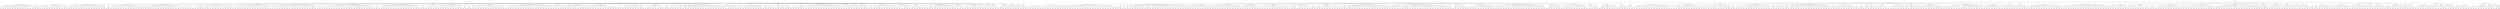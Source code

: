 digraph {
"lev:3 0"->"lev:2 0"
"lev:2 0"->"lev:1 0"
"lev:2 0"->"lev:1 2"
"lev:2 0"->"lev:1 3"
"lev:2 0"->"lev:1 6"
"lev:2 0"->"lev:1 72"
"lev:2 0"->"lev:1 114"
"lev:2 0"->"lev:1 280"
"lev:1 0"->"lev:0 0"
"lev:1 0"->"lev:0 1"
"lev:1 0"->"lev:0 4"
"lev:1 0"->"lev:0 5"
"lev:1 0"->"lev:0 7"
"lev:1 0"->"lev:0 11"
"lev:1 0"->"lev:0 13"
"lev:1 0"->"lev:0 17"
"lev:1 0"->"lev:0 18"
"lev:1 0"->"lev:0 19"
"lev:1 0"->"lev:0 20"
"lev:1 0"->"lev:0 32"
"lev:1 0"->"lev:0 36"
"lev:1 0"->"lev:0 40"
"lev:1 0"->"lev:0 45"
"lev:1 0"->"lev:0 53"
"lev:1 0"->"lev:0 57"
"lev:1 0"->"lev:0 62"
"lev:1 0"->"lev:0 77"
"lev:1 0"->"lev:0 78"
"lev:1 0"->"lev:0 82"
"lev:1 0"->"lev:0 96"
"lev:1 0"->"lev:0 99"
"lev:1 0"->"lev:0 109"
"lev:1 0"->"lev:0 113"
"lev:1 0"->"lev:0 116"
"lev:1 0"->"lev:0 123"
"lev:1 0"->"lev:0 137"
"lev:1 0"->"lev:0 139"
"lev:1 0"->"lev:0 143"
"lev:1 0"->"lev:0 162"
"lev:1 0"->"lev:0 207"
"lev:1 0"->"lev:0 376"
"lev:1 0"->"lev:0 462"
"lev:1 0"->"lev:0 472"
"lev:1 0"->"lev:0 490"
"lev:1 0"->"lev:0 496"
"lev:1 0"->"lev:0 578"
"lev:1 0"->"lev:0 681"
"lev:1 0"->"lev:0 915"
"lev:1 2"->"lev:0 2"
"lev:1 2"->"lev:0 8"
"lev:1 2"->"lev:0 10"
"lev:1 2"->"lev:0 15"
"lev:1 2"->"lev:0 16"
"lev:1 2"->"lev:0 25"
"lev:1 2"->"lev:0 28"
"lev:1 2"->"lev:0 44"
"lev:1 2"->"lev:0 49"
"lev:1 2"->"lev:0 66"
"lev:1 2"->"lev:0 118"
"lev:1 2"->"lev:0 121"
"lev:1 2"->"lev:0 127"
"lev:1 2"->"lev:0 154"
"lev:1 2"->"lev:0 199"
"lev:1 2"->"lev:0 214"
"lev:1 2"->"lev:0 267"
"lev:1 2"->"lev:0 316"
"lev:1 2"->"lev:0 432"
"lev:1 3"->"lev:0 3"
"lev:1 3"->"lev:0 21"
"lev:1 3"->"lev:0 26"
"lev:1 3"->"lev:0 30"
"lev:1 3"->"lev:0 33"
"lev:1 3"->"lev:0 41"
"lev:1 3"->"lev:0 42"
"lev:1 3"->"lev:0 47"
"lev:1 3"->"lev:0 58"
"lev:1 3"->"lev:0 105"
"lev:1 3"->"lev:0 112"
"lev:1 3"->"lev:0 144"
"lev:1 3"->"lev:0 249"
"lev:1 3"->"lev:0 363"
"lev:1 3"->"lev:0 659"
"lev:1 3"->"lev:0 775"
"lev:1 6"->"lev:0 6"
"lev:1 6"->"lev:0 14"
"lev:1 6"->"lev:0 35"
"lev:1 6"->"lev:0 48"
"lev:1 6"->"lev:0 126"
"lev:1 6"->"lev:0 165"
"lev:1 6"->"lev:0 186"
"lev:1 6"->"lev:0 288"
"lev:1 6"->"lev:0 293"
"lev:1 6"->"lev:0 565"
"lev:1 6"->"lev:0 675"
"lev:1 6"->"lev:0 846"
"lev:1 6"->"lev:0 958"
"lev:1 72"->"lev:0 72"
"lev:1 72"->"lev:0 178"
"lev:1 72"->"lev:0 221"
"lev:1 72"->"lev:0 257"
"lev:1 72"->"lev:0 275"
"lev:1 72"->"lev:0 403"
"lev:1 72"->"lev:0 446"
"lev:1 72"->"lev:0 995"
"lev:1 114"->"lev:0 114"
"lev:1 114"->"lev:0 203"
"lev:1 114"->"lev:0 253"
"lev:1 114"->"lev:0 545"
"lev:1 114"->"lev:0 690"
"lev:1 280"->"lev:0 280"
"lev:1 280"->"lev:0 332"
"lev:1 280"->"lev:0 349"
"lev:1 280"->"lev:0 369"
"lev:1 280"->"lev:0 982"
"lev:0 0"->"lev:-1 0"
"lev:0 0"->"lev:-1 24"
"lev:0 0"->"lev:-1 68"
"lev:0 0"->"lev:-1 95"
"lev:0 0"->"lev:-1 158"
"lev:0 0"->"lev:-1 252"
"lev:0 0"->"lev:-1 338"
"lev:0 0"->"lev:-1 425"
"lev:0 0"->"lev:-1 447"
"lev:0 0"->"lev:-1 525"
"lev:0 0"->"lev:-1 581"
"lev:0 0"->"lev:-1 909"
"lev:0 0"->"lev:-1 910"
"lev:0 1"->"lev:-1 1"
"lev:0 1"->"lev:-1 9"
"lev:0 1"->"lev:-1 64"
"lev:0 1"->"lev:-1 138"
"lev:0 1"->"lev:-1 285"
"lev:0 1"->"lev:-1 326"
"lev:0 1"->"lev:-1 754"
"lev:0 1"->"lev:-1 914"
"lev:0 4"->"lev:-1 4"
"lev:0 4"->"lev:-1 22"
"lev:0 4"->"lev:-1 67"
"lev:0 4"->"lev:-1 147"
"lev:0 4"->"lev:-1 152"
"lev:0 4"->"lev:-1 172"
"lev:0 4"->"lev:-1 188"
"lev:0 4"->"lev:-1 340"
"lev:0 4"->"lev:-1 368"
"lev:0 4"->"lev:-1 620"
"lev:0 4"->"lev:-1 627"
"lev:0 4"->"lev:-1 639"
"lev:0 4"->"lev:-1 765"
"lev:0 5"->"lev:-1 5"
"lev:0 5"->"lev:-1 23"
"lev:0 5"->"lev:-1 46"
"lev:0 5"->"lev:-1 168"
"lev:0 5"->"lev:-1 174"
"lev:0 5"->"lev:-1 282"
"lev:0 5"->"lev:-1 527"
"lev:0 5"->"lev:-1 562"
"lev:0 5"->"lev:-1 728"
"lev:0 5"->"lev:-1 747"
"lev:0 5"->"lev:-1 829"
"lev:0 7"->"lev:-1 7"
"lev:0 7"->"lev:-1 106"
"lev:0 7"->"lev:-1 215"
"lev:0 7"->"lev:-1 260"
"lev:0 7"->"lev:-1 358"
"lev:0 7"->"lev:-1 491"
"lev:0 7"->"lev:-1 515"
"lev:0 7"->"lev:-1 676"
"lev:0 7"->"lev:-1 735"
"lev:0 7"->"lev:-1 739"
"lev:0 7"->"lev:-1 787"
"lev:0 7"->"lev:-1 837"
"lev:0 7"->"lev:-1 869"
"lev:0 11"->"lev:-1 11"
"lev:0 11"->"lev:-1 55"
"lev:0 11"->"lev:-1 59"
"lev:0 11"->"lev:-1 101"
"lev:0 11"->"lev:-1 171"
"lev:0 11"->"lev:-1 206"
"lev:0 11"->"lev:-1 355"
"lev:0 11"->"lev:-1 776"
"lev:0 11"->"lev:-1 803"
"lev:0 11"->"lev:-1 968"
"lev:0 11"->"lev:-1 991"
"lev:0 13"->"lev:-1 13"
"lev:0 13"->"lev:-1 86"
"lev:0 13"->"lev:-1 90"
"lev:0 13"->"lev:-1 140"
"lev:0 13"->"lev:-1 180"
"lev:0 13"->"lev:-1 247"
"lev:0 13"->"lev:-1 255"
"lev:0 13"->"lev:-1 300"
"lev:0 13"->"lev:-1 520"
"lev:0 13"->"lev:-1 730"
"lev:0 13"->"lev:-1 773"
"lev:0 17"->"lev:-1 17"
"lev:0 17"->"lev:-1 71"
"lev:0 17"->"lev:-1 97"
"lev:0 17"->"lev:-1 181"
"lev:0 17"->"lev:-1 216"
"lev:0 17"->"lev:-1 258"
"lev:0 17"->"lev:-1 271"
"lev:0 17"->"lev:-1 388"
"lev:0 17"->"lev:-1 501"
"lev:0 17"->"lev:-1 637"
"lev:0 17"->"lev:-1 790"
"lev:0 17"->"lev:-1 791"
"lev:0 17"->"lev:-1 799"
"lev:0 17"->"lev:-1 863"
"lev:0 17"->"lev:-1 962"
"lev:0 18"->"lev:-1 18"
"lev:0 18"->"lev:-1 51"
"lev:0 18"->"lev:-1 65"
"lev:0 18"->"lev:-1 85"
"lev:0 18"->"lev:-1 135"
"lev:0 18"->"lev:-1 185"
"lev:0 18"->"lev:-1 191"
"lev:0 18"->"lev:-1 277"
"lev:0 18"->"lev:-1 386"
"lev:0 18"->"lev:-1 663"
"lev:0 18"->"lev:-1 699"
"lev:0 18"->"lev:-1 753"
"lev:0 18"->"lev:-1 870"
"lev:0 18"->"lev:-1 904"
"lev:0 18"->"lev:-1 989"
"lev:0 19"->"lev:-1 19"
"lev:0 19"->"lev:-1 38"
"lev:0 19"->"lev:-1 69"
"lev:0 19"->"lev:-1 89"
"lev:0 19"->"lev:-1 91"
"lev:0 19"->"lev:-1 132"
"lev:0 19"->"lev:-1 278"
"lev:0 19"->"lev:-1 322"
"lev:0 19"->"lev:-1 468"
"lev:0 19"->"lev:-1 553"
"lev:0 19"->"lev:-1 584"
"lev:0 19"->"lev:-1 734"
"lev:0 19"->"lev:-1 811"
"lev:0 19"->"lev:-1 814"
"lev:0 19"->"lev:-1 881"
"lev:0 19"->"lev:-1 975"
"lev:0 20"->"lev:-1 20"
"lev:0 20"->"lev:-1 29"
"lev:0 20"->"lev:-1 303"
"lev:0 20"->"lev:-1 586"
"lev:0 32"->"lev:-1 32"
"lev:0 32"->"lev:-1 39"
"lev:0 32"->"lev:-1 131"
"lev:0 32"->"lev:-1 212"
"lev:0 32"->"lev:-1 234"
"lev:0 32"->"lev:-1 248"
"lev:0 32"->"lev:-1 281"
"lev:0 32"->"lev:-1 513"
"lev:0 36"->"lev:-1 36"
"lev:0 36"->"lev:-1 107"
"lev:0 36"->"lev:-1 286"
"lev:0 36"->"lev:-1 393"
"lev:0 36"->"lev:-1 406"
"lev:0 36"->"lev:-1 493"
"lev:0 36"->"lev:-1 575"
"lev:0 36"->"lev:-1 628"
"lev:0 36"->"lev:-1 830"
"lev:0 40"->"lev:-1 40"
"lev:0 40"->"lev:-1 80"
"lev:0 40"->"lev:-1 111"
"lev:0 40"->"lev:-1 115"
"lev:0 40"->"lev:-1 175"
"lev:0 40"->"lev:-1 213"
"lev:0 40"->"lev:-1 299"
"lev:0 40"->"lev:-1 343"
"lev:0 40"->"lev:-1 441"
"lev:0 40"->"lev:-1 463"
"lev:0 40"->"lev:-1 547"
"lev:0 40"->"lev:-1 633"
"lev:0 40"->"lev:-1 673"
"lev:0 40"->"lev:-1 896"
"lev:0 45"->"lev:-1 45"
"lev:0 45"->"lev:-1 492"
"lev:0 45"->"lev:-1 629"
"lev:0 53"->"lev:-1 53"
"lev:0 53"->"lev:-1 88"
"lev:0 53"->"lev:-1 284"
"lev:0 53"->"lev:-1 383"
"lev:0 53"->"lev:-1 408"
"lev:0 53"->"lev:-1 483"
"lev:0 53"->"lev:-1 607"
"lev:0 53"->"lev:-1 751"
"lev:0 53"->"lev:-1 957"
"lev:0 57"->"lev:-1 57"
"lev:0 57"->"lev:-1 161"
"lev:0 57"->"lev:-1 211"
"lev:0 57"->"lev:-1 272"
"lev:0 57"->"lev:-1 574"
"lev:0 57"->"lev:-1 710"
"lev:0 57"->"lev:-1 774"
"lev:0 57"->"lev:-1 808"
"lev:0 62"->"lev:-1 62"
"lev:0 62"->"lev:-1 93"
"lev:0 62"->"lev:-1 334"
"lev:0 62"->"lev:-1 495"
"lev:0 62"->"lev:-1 512"
"lev:0 62"->"lev:-1 528"
"lev:0 62"->"lev:-1 644"
"lev:0 77"->"lev:-1 77"
"lev:0 77"->"lev:-1 177"
"lev:0 77"->"lev:-1 192"
"lev:0 77"->"lev:-1 231"
"lev:0 77"->"lev:-1 307"
"lev:0 77"->"lev:-1 339"
"lev:0 78"->"lev:-1 78"
"lev:0 78"->"lev:-1 153"
"lev:0 78"->"lev:-1 160"
"lev:0 78"->"lev:-1 276"
"lev:0 78"->"lev:-1 348"
"lev:0 78"->"lev:-1 362"
"lev:0 78"->"lev:-1 415"
"lev:0 78"->"lev:-1 454"
"lev:0 78"->"lev:-1 458"
"lev:0 78"->"lev:-1 465"
"lev:0 78"->"lev:-1 617"
"lev:0 78"->"lev:-1 691"
"lev:0 78"->"lev:-1 701"
"lev:0 78"->"lev:-1 705"
"lev:0 78"->"lev:-1 718"
"lev:0 78"->"lev:-1 895"
"lev:0 78"->"lev:-1 953"
"lev:0 82"->"lev:-1 82"
"lev:0 82"->"lev:-1 205"
"lev:0 82"->"lev:-1 312"
"lev:0 82"->"lev:-1 324"
"lev:0 82"->"lev:-1 744"
"lev:0 82"->"lev:-1 764"
"lev:0 96"->"lev:-1 96"
"lev:0 96"->"lev:-1 323"
"lev:0 96"->"lev:-1 485"
"lev:0 96"->"lev:-1 549"
"lev:0 96"->"lev:-1 559"
"lev:0 96"->"lev:-1 688"
"lev:0 96"->"lev:-1 693"
"lev:0 96"->"lev:-1 961"
"lev:0 99"->"lev:-1 99"
"lev:0 99"->"lev:-1 225"
"lev:0 99"->"lev:-1 330"
"lev:0 99"->"lev:-1 842"
"lev:0 99"->"lev:-1 860"
"lev:0 99"->"lev:-1 965"
"lev:0 109"->"lev:-1 109"
"lev:0 109"->"lev:-1 159"
"lev:0 109"->"lev:-1 345"
"lev:0 109"->"lev:-1 371"
"lev:0 109"->"lev:-1 449"
"lev:0 109"->"lev:-1 643"
"lev:0 109"->"lev:-1 658"
"lev:0 109"->"lev:-1 685"
"lev:0 109"->"lev:-1 778"
"lev:0 109"->"lev:-1 781"
"lev:0 109"->"lev:-1 931"
"lev:0 109"->"lev:-1 949"
"lev:0 109"->"lev:-1 960"
"lev:0 113"->"lev:-1 113"
"lev:0 113"->"lev:-1 120"
"lev:0 113"->"lev:-1 412"
"lev:0 113"->"lev:-1 577"
"lev:0 116"->"lev:-1 116"
"lev:0 116"->"lev:-1 569"
"lev:0 123"->"lev:-1 123"
"lev:0 123"->"lev:-1 422"
"lev:0 123"->"lev:-1 686"
"lev:0 123"->"lev:-1 766"
"lev:0 137"->"lev:-1 137"
"lev:0 137"->"lev:-1 236"
"lev:0 137"->"lev:-1 302"
"lev:0 137"->"lev:-1 737"
"lev:0 137"->"lev:-1 771"
"lev:0 137"->"lev:-1 818"
"lev:0 137"->"lev:-1 853"
"lev:0 137"->"lev:-1 875"
"lev:0 139"->"lev:-1 139"
"lev:0 139"->"lev:-1 297"
"lev:0 139"->"lev:-1 301"
"lev:0 139"->"lev:-1 464"
"lev:0 139"->"lev:-1 595"
"lev:0 139"->"lev:-1 721"
"lev:0 143"->"lev:-1 143"
"lev:0 143"->"lev:-1 750"
"lev:0 143"->"lev:-1 886"
"lev:0 162"->"lev:-1 162"
"lev:0 162"->"lev:-1 223"
"lev:0 162"->"lev:-1 229"
"lev:0 162"->"lev:-1 304"
"lev:0 162"->"lev:-1 390"
"lev:0 162"->"lev:-1 538"
"lev:0 162"->"lev:-1 709"
"lev:0 162"->"lev:-1 864"
"lev:0 162"->"lev:-1 867"
"lev:0 162"->"lev:-1 954"
"lev:0 162"->"lev:-1 988"
"lev:0 207"->"lev:-1 207"
"lev:0 207"->"lev:-1 230"
"lev:0 207"->"lev:-1 802"
"lev:0 207"->"lev:-1 856"
"lev:0 376"->"lev:-1 376"
"lev:0 376"->"lev:-1 654"
"lev:0 376"->"lev:-1 661"
"lev:0 376"->"lev:-1 714"
"lev:0 376"->"lev:-1 959"
"lev:0 462"->"lev:-1 462"
"lev:0 472"->"lev:-1 472"
"lev:0 472"->"lev:-1 840"
"lev:0 490"->"lev:-1 490"
"lev:0 490"->"lev:-1 497"
"lev:0 496"->"lev:-1 496"
"lev:0 496"->"lev:-1 582"
"lev:0 496"->"lev:-1 712"
"lev:0 578"->"lev:-1 578"
"lev:0 578"->"lev:-1 755"
"lev:0 578"->"lev:-1 835"
"lev:0 681"->"lev:-1 681"
"lev:0 681"->"lev:-1 795"
"lev:0 915"->"lev:-1 915"
"lev:0 915"->"lev:-1 973"
"lev:0 2"->"lev:-1 2"
"lev:0 2"->"lev:-1 54"
"lev:0 2"->"lev:-1 198"
"lev:0 2"->"lev:-1 244"
"lev:0 2"->"lev:-1 479"
"lev:0 2"->"lev:-1 494"
"lev:0 2"->"lev:-1 662"
"lev:0 2"->"lev:-1 789"
"lev:0 8"->"lev:-1 8"
"lev:0 8"->"lev:-1 124"
"lev:0 8"->"lev:-1 133"
"lev:0 8"->"lev:-1 146"
"lev:0 8"->"lev:-1 148"
"lev:0 8"->"lev:-1 170"
"lev:0 8"->"lev:-1 237"
"lev:0 8"->"lev:-1 240"
"lev:0 8"->"lev:-1 261"
"lev:0 8"->"lev:-1 318"
"lev:0 8"->"lev:-1 328"
"lev:0 8"->"lev:-1 392"
"lev:0 8"->"lev:-1 395"
"lev:0 8"->"lev:-1 467"
"lev:0 8"->"lev:-1 901"
"lev:0 10"->"lev:-1 10"
"lev:0 10"->"lev:-1 12"
"lev:0 10"->"lev:-1 34"
"lev:0 10"->"lev:-1 130"
"lev:0 10"->"lev:-1 183"
"lev:0 10"->"lev:-1 196"
"lev:0 10"->"lev:-1 243"
"lev:0 10"->"lev:-1 266"
"lev:0 10"->"lev:-1 295"
"lev:0 10"->"lev:-1 321"
"lev:0 10"->"lev:-1 336"
"lev:0 10"->"lev:-1 437"
"lev:0 10"->"lev:-1 522"
"lev:0 10"->"lev:-1 601"
"lev:0 10"->"lev:-1 611"
"lev:0 10"->"lev:-1 702"
"lev:0 10"->"lev:-1 759"
"lev:0 10"->"lev:-1 794"
"lev:0 10"->"lev:-1 823"
"lev:0 15"->"lev:-1 15"
"lev:0 15"->"lev:-1 37"
"lev:0 15"->"lev:-1 157"
"lev:0 15"->"lev:-1 438"
"lev:0 15"->"lev:-1 476"
"lev:0 15"->"lev:-1 579"
"lev:0 15"->"lev:-1 591"
"lev:0 15"->"lev:-1 623"
"lev:0 15"->"lev:-1 738"
"lev:0 16"->"lev:-1 16"
"lev:0 16"->"lev:-1 75"
"lev:0 16"->"lev:-1 119"
"lev:0 16"->"lev:-1 224"
"lev:0 16"->"lev:-1 291"
"lev:0 16"->"lev:-1 350"
"lev:0 16"->"lev:-1 474"
"lev:0 16"->"lev:-1 509"
"lev:0 16"->"lev:-1 898"
"lev:0 16"->"lev:-1 969"
"lev:0 25"->"lev:-1 25"
"lev:0 25"->"lev:-1 81"
"lev:0 25"->"lev:-1 670"
"lev:0 25"->"lev:-1 745"
"lev:0 25"->"lev:-1 826"
"lev:0 25"->"lev:-1 888"
"lev:0 25"->"lev:-1 996"
"lev:0 28"->"lev:-1 28"
"lev:0 28"->"lev:-1 195"
"lev:0 28"->"lev:-1 270"
"lev:0 28"->"lev:-1 615"
"lev:0 28"->"lev:-1 716"
"lev:0 28"->"lev:-1 722"
"lev:0 28"->"lev:-1 785"
"lev:0 44"->"lev:-1 44"
"lev:0 44"->"lev:-1 70"
"lev:0 44"->"lev:-1 246"
"lev:0 44"->"lev:-1 279"
"lev:0 44"->"lev:-1 445"
"lev:0 44"->"lev:-1 807"
"lev:0 44"->"lev:-1 948"
"lev:0 49"->"lev:-1 49"
"lev:0 49"->"lev:-1 305"
"lev:0 49"->"lev:-1 398"
"lev:0 49"->"lev:-1 436"
"lev:0 49"->"lev:-1 596"
"lev:0 49"->"lev:-1 749"
"lev:0 66"->"lev:-1 66"
"lev:0 66"->"lev:-1 84"
"lev:0 66"->"lev:-1 149"
"lev:0 66"->"lev:-1 233"
"lev:0 66"->"lev:-1 245"
"lev:0 66"->"lev:-1 370"
"lev:0 66"->"lev:-1 399"
"lev:0 66"->"lev:-1 480"
"lev:0 66"->"lev:-1 555"
"lev:0 66"->"lev:-1 564"
"lev:0 66"->"lev:-1 731"
"lev:0 66"->"lev:-1 788"
"lev:0 66"->"lev:-1 810"
"lev:0 66"->"lev:-1 832"
"lev:0 66"->"lev:-1 849"
"lev:0 66"->"lev:-1 932"
"lev:0 66"->"lev:-1 934"
"lev:0 118"->"lev:-1 118"
"lev:0 118"->"lev:-1 125"
"lev:0 118"->"lev:-1 129"
"lev:0 118"->"lev:-1 156"
"lev:0 118"->"lev:-1 167"
"lev:0 118"->"lev:-1 169"
"lev:0 118"->"lev:-1 218"
"lev:0 118"->"lev:-1 222"
"lev:0 118"->"lev:-1 274"
"lev:0 118"->"lev:-1 356"
"lev:0 118"->"lev:-1 471"
"lev:0 118"->"lev:-1 614"
"lev:0 118"->"lev:-1 704"
"lev:0 118"->"lev:-1 726"
"lev:0 118"->"lev:-1 779"
"lev:0 118"->"lev:-1 805"
"lev:0 118"->"lev:-1 828"
"lev:0 118"->"lev:-1 872"
"lev:0 118"->"lev:-1 925"
"lev:0 121"->"lev:-1 121"
"lev:0 121"->"lev:-1 210"
"lev:0 121"->"lev:-1 503"
"lev:0 127"->"lev:-1 127"
"lev:0 127"->"lev:-1 201"
"lev:0 127"->"lev:-1 263"
"lev:0 127"->"lev:-1 481"
"lev:0 127"->"lev:-1 831"
"lev:0 127"->"lev:-1 862"
"lev:0 127"->"lev:-1 865"
"lev:0 127"->"lev:-1 879"
"lev:0 154"->"lev:-1 154"
"lev:0 154"->"lev:-1 179"
"lev:0 154"->"lev:-1 190"
"lev:0 154"->"lev:-1 197"
"lev:0 154"->"lev:-1 238"
"lev:0 154"->"lev:-1 287"
"lev:0 154"->"lev:-1 346"
"lev:0 154"->"lev:-1 488"
"lev:0 154"->"lev:-1 544"
"lev:0 154"->"lev:-1 672"
"lev:0 154"->"lev:-1 680"
"lev:0 154"->"lev:-1 692"
"lev:0 154"->"lev:-1 723"
"lev:0 154"->"lev:-1 748"
"lev:0 154"->"lev:-1 878"
"lev:0 154"->"lev:-1 884"
"lev:0 154"->"lev:-1 894"
"lev:0 199"->"lev:-1 199"
"lev:0 199"->"lev:-1 451"
"lev:0 199"->"lev:-1 531"
"lev:0 199"->"lev:-1 679"
"lev:0 199"->"lev:-1 700"
"lev:0 214"->"lev:-1 214"
"lev:0 214"->"lev:-1 217"
"lev:0 214"->"lev:-1 226"
"lev:0 214"->"lev:-1 254"
"lev:0 214"->"lev:-1 419"
"lev:0 214"->"lev:-1 429"
"lev:0 214"->"lev:-1 839"
"lev:0 214"->"lev:-1 912"
"lev:0 267"->"lev:-1 267"
"lev:0 267"->"lev:-1 389"
"lev:0 267"->"lev:-1 664"
"lev:0 316"->"lev:-1 316"
"lev:0 316"->"lev:-1 352"
"lev:0 316"->"lev:-1 635"
"lev:0 316"->"lev:-1 641"
"lev:0 316"->"lev:-1 719"
"lev:0 316"->"lev:-1 720"
"lev:0 432"->"lev:-1 432"
"lev:0 432"->"lev:-1 682"
"lev:0 3"->"lev:-1 3"
"lev:0 3"->"lev:-1 173"
"lev:0 21"->"lev:-1 21"
"lev:0 21"->"lev:-1 43"
"lev:0 21"->"lev:-1 128"
"lev:0 21"->"lev:-1 239"
"lev:0 21"->"lev:-1 420"
"lev:0 21"->"lev:-1 457"
"lev:0 21"->"lev:-1 460"
"lev:0 21"->"lev:-1 539"
"lev:0 21"->"lev:-1 642"
"lev:0 21"->"lev:-1 874"
"lev:0 21"->"lev:-1 952"
"lev:0 26"->"lev:-1 26"
"lev:0 26"->"lev:-1 74"
"lev:0 26"->"lev:-1 100"
"lev:0 26"->"lev:-1 142"
"lev:0 26"->"lev:-1 189"
"lev:0 26"->"lev:-1 264"
"lev:0 26"->"lev:-1 365"
"lev:0 26"->"lev:-1 381"
"lev:0 26"->"lev:-1 625"
"lev:0 30"->"lev:-1 30"
"lev:0 30"->"lev:-1 56"
"lev:0 30"->"lev:-1 87"
"lev:0 30"->"lev:-1 102"
"lev:0 30"->"lev:-1 110"
"lev:0 30"->"lev:-1 456"
"lev:0 30"->"lev:-1 568"
"lev:0 30"->"lev:-1 636"
"lev:0 30"->"lev:-1 926"
"lev:0 33"->"lev:-1 33"
"lev:0 33"->"lev:-1 122"
"lev:0 33"->"lev:-1 176"
"lev:0 33"->"lev:-1 232"
"lev:0 33"->"lev:-1 308"
"lev:0 33"->"lev:-1 364"
"lev:0 33"->"lev:-1 697"
"lev:0 33"->"lev:-1 743"
"lev:0 33"->"lev:-1 767"
"lev:0 33"->"lev:-1 882"
"lev:0 33"->"lev:-1 889"
"lev:0 41"->"lev:-1 41"
"lev:0 41"->"lev:-1 50"
"lev:0 41"->"lev:-1 184"
"lev:0 41"->"lev:-1 228"
"lev:0 41"->"lev:-1 269"
"lev:0 41"->"lev:-1 283"
"lev:0 41"->"lev:-1 309"
"lev:0 41"->"lev:-1 561"
"lev:0 41"->"lev:-1 593"
"lev:0 41"->"lev:-1 602"
"lev:0 41"->"lev:-1 648"
"lev:0 41"->"lev:-1 667"
"lev:0 41"->"lev:-1 861"
"lev:0 41"->"lev:-1 890"
"lev:0 41"->"lev:-1 966"
"lev:0 41"->"lev:-1 972"
"lev:0 42"->"lev:-1 42"
"lev:0 42"->"lev:-1 163"
"lev:0 42"->"lev:-1 407"
"lev:0 42"->"lev:-1 533"
"lev:0 42"->"lev:-1 535"
"lev:0 42"->"lev:-1 683"
"lev:0 42"->"lev:-1 944"
"lev:0 47"->"lev:-1 47"
"lev:0 47"->"lev:-1 76"
"lev:0 47"->"lev:-1 83"
"lev:0 47"->"lev:-1 354"
"lev:0 47"->"lev:-1 634"
"lev:0 47"->"lev:-1 843"
"lev:0 58"->"lev:-1 58"
"lev:0 58"->"lev:-1 421"
"lev:0 105"->"lev:-1 105"
"lev:0 105"->"lev:-1 517"
"lev:0 105"->"lev:-1 541"
"lev:0 105"->"lev:-1 920"
"lev:0 105"->"lev:-1 947"
"lev:0 105"->"lev:-1 998"
"lev:0 112"->"lev:-1 112"
"lev:0 112"->"lev:-1 256"
"lev:0 112"->"lev:-1 852"
"lev:0 112"->"lev:-1 880"
"lev:0 144"->"lev:-1 144"
"lev:0 144"->"lev:-1 155"
"lev:0 144"->"lev:-1 251"
"lev:0 144"->"lev:-1 329"
"lev:0 144"->"lev:-1 514"
"lev:0 144"->"lev:-1 645"
"lev:0 144"->"lev:-1 763"
"lev:0 144"->"lev:-1 984"
"lev:0 249"->"lev:-1 249"
"lev:0 249"->"lev:-1 265"
"lev:0 249"->"lev:-1 313"
"lev:0 249"->"lev:-1 342"
"lev:0 249"->"lev:-1 375"
"lev:0 249"->"lev:-1 442"
"lev:0 249"->"lev:-1 543"
"lev:0 249"->"lev:-1 552"
"lev:0 249"->"lev:-1 597"
"lev:0 249"->"lev:-1 660"
"lev:0 249"->"lev:-1 941"
"lev:0 249"->"lev:-1 943"
"lev:0 363"->"lev:-1 363"
"lev:0 363"->"lev:-1 523"
"lev:0 363"->"lev:-1 609"
"lev:0 363"->"lev:-1 653"
"lev:0 363"->"lev:-1 711"
"lev:0 363"->"lev:-1 713"
"lev:0 363"->"lev:-1 938"
"lev:0 659"->"lev:-1 659"
"lev:0 659"->"lev:-1 715"
"lev:0 659"->"lev:-1 836"
"lev:0 659"->"lev:-1 877"
"lev:0 775"->"lev:-1 775"
"lev:0 775"->"lev:-1 858"
"lev:0 775"->"lev:-1 913"
"lev:0 775"->"lev:-1 990"
"lev:0 6"->"lev:-1 6"
"lev:0 6"->"lev:-1 60"
"lev:0 6"->"lev:-1 92"
"lev:0 6"->"lev:-1 134"
"lev:0 6"->"lev:-1 164"
"lev:0 6"->"lev:-1 397"
"lev:0 6"->"lev:-1 459"
"lev:0 6"->"lev:-1 487"
"lev:0 6"->"lev:-1 504"
"lev:0 6"->"lev:-1 548"
"lev:0 6"->"lev:-1 583"
"lev:0 6"->"lev:-1 855"
"lev:0 14"->"lev:-1 14"
"lev:0 14"->"lev:-1 27"
"lev:0 14"->"lev:-1 31"
"lev:0 14"->"lev:-1 52"
"lev:0 14"->"lev:-1 98"
"lev:0 14"->"lev:-1 104"
"lev:0 14"->"lev:-1 241"
"lev:0 14"->"lev:-1 440"
"lev:0 14"->"lev:-1 461"
"lev:0 14"->"lev:-1 610"
"lev:0 14"->"lev:-1 650"
"lev:0 14"->"lev:-1 655"
"lev:0 14"->"lev:-1 674"
"lev:0 14"->"lev:-1 696"
"lev:0 14"->"lev:-1 908"
"lev:0 35"->"lev:-1 35"
"lev:0 35"->"lev:-1 73"
"lev:0 35"->"lev:-1 209"
"lev:0 35"->"lev:-1 380"
"lev:0 35"->"lev:-1 651"
"lev:0 35"->"lev:-1 921"
"lev:0 48"->"lev:-1 48"
"lev:0 48"->"lev:-1 150"
"lev:0 48"->"lev:-1 250"
"lev:0 48"->"lev:-1 292"
"lev:0 48"->"lev:-1 298"
"lev:0 48"->"lev:-1 434"
"lev:0 48"->"lev:-1 542"
"lev:0 126"->"lev:-1 126"
"lev:0 126"->"lev:-1 208"
"lev:0 126"->"lev:-1 417"
"lev:0 126"->"lev:-1 455"
"lev:0 126"->"lev:-1 603"
"lev:0 126"->"lev:-1 665"
"lev:0 126"->"lev:-1 678"
"lev:0 126"->"lev:-1 963"
"lev:0 165"->"lev:-1 165"
"lev:0 165"->"lev:-1 187"
"lev:0 165"->"lev:-1 202"
"lev:0 165"->"lev:-1 235"
"lev:0 165"->"lev:-1 262"
"lev:0 165"->"lev:-1 430"
"lev:0 165"->"lev:-1 478"
"lev:0 165"->"lev:-1 506"
"lev:0 165"->"lev:-1 732"
"lev:0 186"->"lev:-1 186"
"lev:0 186"->"lev:-1 219"
"lev:0 186"->"lev:-1 335"
"lev:0 186"->"lev:-1 341"
"lev:0 186"->"lev:-1 359"
"lev:0 186"->"lev:-1 405"
"lev:0 186"->"lev:-1 534"
"lev:0 186"->"lev:-1 580"
"lev:0 186"->"lev:-1 590"
"lev:0 186"->"lev:-1 632"
"lev:0 186"->"lev:-1 652"
"lev:0 186"->"lev:-1 666"
"lev:0 186"->"lev:-1 833"
"lev:0 186"->"lev:-1 942"
"lev:0 288"->"lev:-1 288"
"lev:0 288"->"lev:-1 325"
"lev:0 288"->"lev:-1 486"
"lev:0 293"->"lev:-1 293"
"lev:0 293"->"lev:-1 444"
"lev:0 293"->"lev:-1 489"
"lev:0 293"->"lev:-1 612"
"lev:0 293"->"lev:-1 819"
"lev:0 565"->"lev:-1 565"
"lev:0 565"->"lev:-1 576"
"lev:0 565"->"lev:-1 669"
"lev:0 565"->"lev:-1 976"
"lev:0 675"->"lev:-1 675"
"lev:0 675"->"lev:-1 742"
"lev:0 675"->"lev:-1 994"
"lev:0 846"->"lev:-1 846"
"lev:0 846"->"lev:-1 851"
"lev:0 958"->"lev:-1 958"
"lev:0 72"->"lev:-1 72"
"lev:0 72"->"lev:-1 79"
"lev:0 72"->"lev:-1 391"
"lev:0 72"->"lev:-1 477"
"lev:0 72"->"lev:-1 608"
"lev:0 72"->"lev:-1 640"
"lev:0 178"->"lev:-1 178"
"lev:0 178"->"lev:-1 204"
"lev:0 178"->"lev:-1 521"
"lev:0 178"->"lev:-1 526"
"lev:0 178"->"lev:-1 585"
"lev:0 178"->"lev:-1 727"
"lev:0 178"->"lev:-1 824"
"lev:0 221"->"lev:-1 221"
"lev:0 221"->"lev:-1 290"
"lev:0 221"->"lev:-1 351"
"lev:0 221"->"lev:-1 413"
"lev:0 221"->"lev:-1 427"
"lev:0 221"->"lev:-1 518"
"lev:0 257"->"lev:-1 257"
"lev:0 257"->"lev:-1 373"
"lev:0 257"->"lev:-1 900"
"lev:0 275"->"lev:-1 275"
"lev:0 275"->"lev:-1 499"
"lev:0 275"->"lev:-1 550"
"lev:0 275"->"lev:-1 706"
"lev:0 403"->"lev:-1 403"
"lev:0 403"->"lev:-1 409"
"lev:0 403"->"lev:-1 708"
"lev:0 403"->"lev:-1 796"
"lev:0 403"->"lev:-1 974"
"lev:0 403"->"lev:-1 978"
"lev:0 446"->"lev:-1 446"
"lev:0 446"->"lev:-1 484"
"lev:0 995"->"lev:-1 995"
"lev:0 114"->"lev:-1 114"
"lev:0 114"->"lev:-1 310"
"lev:0 114"->"lev:-1 725"
"lev:0 114"->"lev:-1 758"
"lev:0 114"->"lev:-1 859"
"lev:0 203"->"lev:-1 203"
"lev:0 203"->"lev:-1 423"
"lev:0 203"->"lev:-1 530"
"lev:0 203"->"lev:-1 762"
"lev:0 253"->"lev:-1 253"
"lev:0 253"->"lev:-1 812"
"lev:0 545"->"lev:-1 545"
"lev:0 545"->"lev:-1 571"
"lev:0 545"->"lev:-1 850"
"lev:0 690"->"lev:-1 690"
"lev:0 280"->"lev:-1 280"
"lev:0 280"->"lev:-1 411"
"lev:0 280"->"lev:-1 453"
"lev:0 280"->"lev:-1 923"
"lev:0 332"->"lev:-1 332"
"lev:0 332"->"lev:-1 372"
"lev:0 332"->"lev:-1 426"
"lev:0 332"->"lev:-1 587"
"lev:0 332"->"lev:-1 800"
"lev:0 349"->"lev:-1 349"
"lev:0 349"->"lev:-1 396"
"lev:0 349"->"lev:-1 414"
"lev:0 369"->"lev:-1 369"
"lev:0 982"->"lev:-1 982"
"lev:-1 0"->"lev:-2 0"
"lev:-1 0"->"lev:-2 327"
"lev:-1 24"->"lev:-2 24"
"lev:-1 68"->"lev:-2 68"
"lev:-1 95"->"lev:-2 95"
"lev:-1 158"->"lev:-2 158"
"lev:-1 158"->"lev:-2 993"
"lev:-1 252"->"lev:-2 252"
"lev:-1 338"->"lev:-2 338"
"lev:-1 425"->"lev:-2 425"
"lev:-1 447"->"lev:-2 447"
"lev:-1 525"->"lev:-2 525"
"lev:-1 581"->"lev:-2 581"
"lev:-1 909"->"lev:-2 909"
"lev:-1 910"->"lev:-2 910"
"lev:-1 1"->"lev:-2 1"
"lev:-1 9"->"lev:-2 9"
"lev:-1 64"->"lev:-2 64"
"lev:-1 64"->"lev:-2 546"
"lev:-1 138"->"lev:-2 138"
"lev:-1 138"->"lev:-2 847"
"lev:-1 285"->"lev:-2 285"
"lev:-1 326"->"lev:-2 326"
"lev:-1 326"->"lev:-2 353"
"lev:-1 754"->"lev:-2 754"
"lev:-1 914"->"lev:-2 914"
"lev:-1 4"->"lev:-2 4"
"lev:-1 22"->"lev:-2 22"
"lev:-1 67"->"lev:-2 67"
"lev:-1 147"->"lev:-2 147"
"lev:-1 147"->"lev:-2 317"
"lev:-1 152"->"lev:-2 152"
"lev:-1 152"->"lev:-2 311"
"lev:-1 172"->"lev:-2 172"
"lev:-1 188"->"lev:-2 188"
"lev:-1 340"->"lev:-2 340"
"lev:-1 340"->"lev:-2 532"
"lev:-1 368"->"lev:-2 368"
"lev:-1 620"->"lev:-2 620"
"lev:-1 627"->"lev:-2 627"
"lev:-1 639"->"lev:-2 639"
"lev:-1 765"->"lev:-2 765"
"lev:-1 5"->"lev:-2 5"
"lev:-1 23"->"lev:-2 23"
"lev:-1 46"->"lev:-2 46"
"lev:-1 168"->"lev:-2 168"
"lev:-1 168"->"lev:-2 314"
"lev:-1 168"->"lev:-2 387"
"lev:-1 174"->"lev:-2 174"
"lev:-1 282"->"lev:-2 282"
"lev:-1 527"->"lev:-2 527"
"lev:-1 562"->"lev:-2 562"
"lev:-1 562"->"lev:-2 838"
"lev:-1 728"->"lev:-2 728"
"lev:-1 747"->"lev:-2 747"
"lev:-1 829"->"lev:-2 829"
"lev:-1 7"->"lev:-2 7"
"lev:-1 7"->"lev:-2 145"
"lev:-1 7"->"lev:-2 868"
"lev:-1 106"->"lev:-2 106"
"lev:-1 215"->"lev:-2 215"
"lev:-1 260"->"lev:-2 260"
"lev:-1 358"->"lev:-2 358"
"lev:-1 491"->"lev:-2 491"
"lev:-1 515"->"lev:-2 515"
"lev:-1 676"->"lev:-2 676"
"lev:-1 735"->"lev:-2 735"
"lev:-1 739"->"lev:-2 739"
"lev:-1 787"->"lev:-2 787"
"lev:-1 837"->"lev:-2 837"
"lev:-1 869"->"lev:-2 869"
"lev:-1 11"->"lev:-2 11"
"lev:-1 11"->"lev:-2 94"
"lev:-1 11"->"lev:-2 151"
"lev:-1 55"->"lev:-2 55"
"lev:-1 55"->"lev:-2 746"
"lev:-1 59"->"lev:-2 59"
"lev:-1 59"->"lev:-2 182"
"lev:-1 59"->"lev:-2 360"
"lev:-1 59"->"lev:-2 572"
"lev:-1 101"->"lev:-2 101"
"lev:-1 101"->"lev:-2 428"
"lev:-1 171"->"lev:-2 171"
"lev:-1 206"->"lev:-2 206"
"lev:-1 355"->"lev:-2 355"
"lev:-1 355"->"lev:-2 554"
"lev:-1 355"->"lev:-2 588"
"lev:-1 776"->"lev:-2 776"
"lev:-1 803"->"lev:-2 803"
"lev:-1 968"->"lev:-2 968"
"lev:-1 991"->"lev:-2 991"
"lev:-1 13"->"lev:-2 13"
"lev:-1 13"->"lev:-2 404"
"lev:-1 86"->"lev:-2 86"
"lev:-1 90"->"lev:-2 90"
"lev:-1 140"->"lev:-2 140"
"lev:-1 140"->"lev:-2 594"
"lev:-1 180"->"lev:-2 180"
"lev:-1 247"->"lev:-2 247"
"lev:-1 247"->"lev:-2 273"
"lev:-1 247"->"lev:-2 613"
"lev:-1 255"->"lev:-2 255"
"lev:-1 255"->"lev:-2 616"
"lev:-1 300"->"lev:-2 300"
"lev:-1 520"->"lev:-2 520"
"lev:-1 730"->"lev:-2 730"
"lev:-1 773"->"lev:-2 773"
"lev:-1 17"->"lev:-2 17"
"lev:-1 71"->"lev:-2 71"
"lev:-1 97"->"lev:-2 97"
"lev:-1 181"->"lev:-2 181"
"lev:-1 181"->"lev:-2 825"
"lev:-1 216"->"lev:-2 216"
"lev:-1 258"->"lev:-2 258"
"lev:-1 271"->"lev:-2 271"
"lev:-1 271"->"lev:-2 798"
"lev:-1 388"->"lev:-2 388"
"lev:-1 501"->"lev:-2 501"
"lev:-1 501"->"lev:-2 649"
"lev:-1 637"->"lev:-2 637"
"lev:-1 790"->"lev:-2 790"
"lev:-1 791"->"lev:-2 791"
"lev:-1 799"->"lev:-2 799"
"lev:-1 863"->"lev:-2 863"
"lev:-1 962"->"lev:-2 962"
"lev:-1 18"->"lev:-2 18"
"lev:-1 18"->"lev:-2 379"
"lev:-1 51"->"lev:-2 51"
"lev:-1 51"->"lev:-2 61"
"lev:-1 65"->"lev:-2 65"
"lev:-1 65"->"lev:-2 220"
"lev:-1 85"->"lev:-2 85"
"lev:-1 85"->"lev:-2 416"
"lev:-1 135"->"lev:-2 135"
"lev:-1 185"->"lev:-2 185"
"lev:-1 185"->"lev:-2 500"
"lev:-1 191"->"lev:-2 191"
"lev:-1 191"->"lev:-2 315"
"lev:-1 191"->"lev:-2 806"
"lev:-1 277"->"lev:-2 277"
"lev:-1 386"->"lev:-2 386"
"lev:-1 663"->"lev:-2 663"
"lev:-1 699"->"lev:-2 699"
"lev:-1 753"->"lev:-2 753"
"lev:-1 870"->"lev:-2 870"
"lev:-1 904"->"lev:-2 904"
"lev:-1 989"->"lev:-2 989"
"lev:-1 19"->"lev:-2 19"
"lev:-1 38"->"lev:-2 38"
"lev:-1 38"->"lev:-2 433"
"lev:-1 38"->"lev:-2 687"
"lev:-1 69"->"lev:-2 69"
"lev:-1 69"->"lev:-2 475"
"lev:-1 89"->"lev:-2 89"
"lev:-1 91"->"lev:-2 91"
"lev:-1 91"->"lev:-2 141"
"lev:-1 132"->"lev:-2 132"
"lev:-1 278"->"lev:-2 278"
"lev:-1 322"->"lev:-2 322"
"lev:-1 468"->"lev:-2 468"
"lev:-1 553"->"lev:-2 553"
"lev:-1 584"->"lev:-2 584"
"lev:-1 734"->"lev:-2 734"
"lev:-1 811"->"lev:-2 811"
"lev:-1 814"->"lev:-2 814"
"lev:-1 881"->"lev:-2 881"
"lev:-1 975"->"lev:-2 975"
"lev:-1 20"->"lev:-2 20"
"lev:-1 20"->"lev:-2 592"
"lev:-1 29"->"lev:-2 29"
"lev:-1 29"->"lev:-2 986"
"lev:-1 303"->"lev:-2 303"
"lev:-1 303"->"lev:-2 967"
"lev:-1 586"->"lev:-2 586"
"lev:-1 32"->"lev:-2 32"
"lev:-1 39"->"lev:-2 39"
"lev:-1 131"->"lev:-2 131"
"lev:-1 212"->"lev:-2 212"
"lev:-1 212"->"lev:-2 242"
"lev:-1 234"->"lev:-2 234"
"lev:-1 234"->"lev:-2 999"
"lev:-1 248"->"lev:-2 248"
"lev:-1 281"->"lev:-2 281"
"lev:-1 513"->"lev:-2 513"
"lev:-1 36"->"lev:-2 36"
"lev:-1 107"->"lev:-2 107"
"lev:-1 107"->"lev:-2 319"
"lev:-1 286"->"lev:-2 286"
"lev:-1 286"->"lev:-2 854"
"lev:-1 393"->"lev:-2 393"
"lev:-1 393"->"lev:-2 598"
"lev:-1 406"->"lev:-2 406"
"lev:-1 406"->"lev:-2 821"
"lev:-1 493"->"lev:-2 493"
"lev:-1 575"->"lev:-2 575"
"lev:-1 575"->"lev:-2 689"
"lev:-1 628"->"lev:-2 628"
"lev:-1 628"->"lev:-2 783"
"lev:-1 830"->"lev:-2 830"
"lev:-1 40"->"lev:-2 40"
"lev:-1 40"->"lev:-2 473"
"lev:-1 80"->"lev:-2 80"
"lev:-1 111"->"lev:-2 111"
"lev:-1 115"->"lev:-2 115"
"lev:-1 115"->"lev:-2 981"
"lev:-1 175"->"lev:-2 175"
"lev:-1 213"->"lev:-2 213"
"lev:-1 299"->"lev:-2 299"
"lev:-1 343"->"lev:-2 343"
"lev:-1 343"->"lev:-2 361"
"lev:-1 441"->"lev:-2 441"
"lev:-1 441"->"lev:-2 922"
"lev:-1 463"->"lev:-2 463"
"lev:-1 547"->"lev:-2 547"
"lev:-1 547"->"lev:-2 792"
"lev:-1 633"->"lev:-2 633"
"lev:-1 673"->"lev:-2 673"
"lev:-1 896"->"lev:-2 896"
"lev:-1 45"->"lev:-2 45"
"lev:-1 492"->"lev:-2 492"
"lev:-1 629"->"lev:-2 629"
"lev:-1 53"->"lev:-2 53"
"lev:-1 88"->"lev:-2 88"
"lev:-1 284"->"lev:-2 284"
"lev:-1 284"->"lev:-2 294"
"lev:-1 284"->"lev:-2 848"
"lev:-1 383"->"lev:-2 383"
"lev:-1 408"->"lev:-2 408"
"lev:-1 483"->"lev:-2 483"
"lev:-1 483"->"lev:-2 684"
"lev:-1 607"->"lev:-2 607"
"lev:-1 751"->"lev:-2 751"
"lev:-1 957"->"lev:-2 957"
"lev:-1 57"->"lev:-2 57"
"lev:-1 161"->"lev:-2 161"
"lev:-1 211"->"lev:-2 211"
"lev:-1 272"->"lev:-2 272"
"lev:-1 574"->"lev:-2 574"
"lev:-1 710"->"lev:-2 710"
"lev:-1 774"->"lev:-2 774"
"lev:-1 808"->"lev:-2 808"
"lev:-1 808"->"lev:-2 887"
"lev:-1 808"->"lev:-2 899"
"lev:-1 808"->"lev:-2 928"
"lev:-1 62"->"lev:-2 62"
"lev:-1 62"->"lev:-2 377"
"lev:-1 93"->"lev:-2 93"
"lev:-1 93"->"lev:-2 259"
"lev:-1 334"->"lev:-2 334"
"lev:-1 495"->"lev:-2 495"
"lev:-1 495"->"lev:-2 631"
"lev:-1 495"->"lev:-2 804"
"lev:-1 512"->"lev:-2 512"
"lev:-1 528"->"lev:-2 528"
"lev:-1 644"->"lev:-2 644"
"lev:-1 77"->"lev:-2 77"
"lev:-1 77"->"lev:-2 560"
"lev:-1 177"->"lev:-2 177"
"lev:-1 192"->"lev:-2 192"
"lev:-1 231"->"lev:-2 231"
"lev:-1 307"->"lev:-2 307"
"lev:-1 339"->"lev:-2 339"
"lev:-1 78"->"lev:-2 78"
"lev:-1 78"->"lev:-2 136"
"lev:-1 78"->"lev:-2 945"
"lev:-1 153"->"lev:-2 153"
"lev:-1 160"->"lev:-2 160"
"lev:-1 160"->"lev:-2 366"
"lev:-1 276"->"lev:-2 276"
"lev:-1 276"->"lev:-2 924"
"lev:-1 348"->"lev:-2 348"
"lev:-1 348"->"lev:-2 551"
"lev:-1 362"->"lev:-2 362"
"lev:-1 415"->"lev:-2 415"
"lev:-1 415"->"lev:-2 905"
"lev:-1 454"->"lev:-2 454"
"lev:-1 458"->"lev:-2 458"
"lev:-1 465"->"lev:-2 465"
"lev:-1 617"->"lev:-2 617"
"lev:-1 691"->"lev:-2 691"
"lev:-1 701"->"lev:-2 701"
"lev:-1 705"->"lev:-2 705"
"lev:-1 718"->"lev:-2 718"
"lev:-1 895"->"lev:-2 895"
"lev:-1 953"->"lev:-2 953"
"lev:-1 82"->"lev:-2 82"
"lev:-1 205"->"lev:-2 205"
"lev:-1 312"->"lev:-2 312"
"lev:-1 324"->"lev:-2 324"
"lev:-1 324"->"lev:-2 694"
"lev:-1 744"->"lev:-2 744"
"lev:-1 764"->"lev:-2 764"
"lev:-1 96"->"lev:-2 96"
"lev:-1 96"->"lev:-2 729"
"lev:-1 323"->"lev:-2 323"
"lev:-1 323"->"lev:-2 756"
"lev:-1 485"->"lev:-2 485"
"lev:-1 549"->"lev:-2 549"
"lev:-1 559"->"lev:-2 559"
"lev:-1 688"->"lev:-2 688"
"lev:-1 693"->"lev:-2 693"
"lev:-1 961"->"lev:-2 961"
"lev:-1 99"->"lev:-2 99"
"lev:-1 225"->"lev:-2 225"
"lev:-1 225"->"lev:-2 382"
"lev:-1 225"->"lev:-2 394"
"lev:-1 225"->"lev:-2 498"
"lev:-1 330"->"lev:-2 330"
"lev:-1 330"->"lev:-2 378"
"lev:-1 330"->"lev:-2 769"
"lev:-1 842"->"lev:-2 842"
"lev:-1 860"->"lev:-2 860"
"lev:-1 965"->"lev:-2 965"
"lev:-1 109"->"lev:-2 109"
"lev:-1 109"->"lev:-2 618"
"lev:-1 159"->"lev:-2 159"
"lev:-1 159"->"lev:-2 567"
"lev:-1 159"->"lev:-2 605"
"lev:-1 159"->"lev:-2 782"
"lev:-1 345"->"lev:-2 345"
"lev:-1 345"->"lev:-2 537"
"lev:-1 371"->"lev:-2 371"
"lev:-1 449"->"lev:-2 449"
"lev:-1 449"->"lev:-2 885"
"lev:-1 643"->"lev:-2 643"
"lev:-1 658"->"lev:-2 658"
"lev:-1 658"->"lev:-2 844"
"lev:-1 685"->"lev:-2 685"
"lev:-1 778"->"lev:-2 778"
"lev:-1 781"->"lev:-2 781"
"lev:-1 931"->"lev:-2 931"
"lev:-1 931"->"lev:-2 979"
"lev:-1 949"->"lev:-2 949"
"lev:-1 960"->"lev:-2 960"
"lev:-1 113"->"lev:-2 113"
"lev:-1 120"->"lev:-2 120"
"lev:-1 412"->"lev:-2 412"
"lev:-1 577"->"lev:-2 577"
"lev:-1 116"->"lev:-2 116"
"lev:-1 569"->"lev:-2 569"
"lev:-1 123"->"lev:-2 123"
"lev:-1 422"->"lev:-2 422"
"lev:-1 686"->"lev:-2 686"
"lev:-1 766"->"lev:-2 766"
"lev:-1 137"->"lev:-2 137"
"lev:-1 137"->"lev:-2 707"
"lev:-1 236"->"lev:-2 236"
"lev:-1 302"->"lev:-2 302"
"lev:-1 302"->"lev:-2 983"
"lev:-1 737"->"lev:-2 737"
"lev:-1 771"->"lev:-2 771"
"lev:-1 818"->"lev:-2 818"
"lev:-1 853"->"lev:-2 853"
"lev:-1 875"->"lev:-2 875"
"lev:-1 139"->"lev:-2 139"
"lev:-1 297"->"lev:-2 297"
"lev:-1 301"->"lev:-2 301"
"lev:-1 301"->"lev:-2 997"
"lev:-1 464"->"lev:-2 464"
"lev:-1 595"->"lev:-2 595"
"lev:-1 721"->"lev:-2 721"
"lev:-1 143"->"lev:-2 143"
"lev:-1 143"->"lev:-2 337"
"lev:-1 750"->"lev:-2 750"
"lev:-1 886"->"lev:-2 886"
"lev:-1 162"->"lev:-2 162"
"lev:-1 223"->"lev:-2 223"
"lev:-1 229"->"lev:-2 229"
"lev:-1 229"->"lev:-2 400"
"lev:-1 229"->"lev:-2 951"
"lev:-1 304"->"lev:-2 304"
"lev:-1 390"->"lev:-2 390"
"lev:-1 538"->"lev:-2 538"
"lev:-1 709"->"lev:-2 709"
"lev:-1 864"->"lev:-2 864"
"lev:-1 867"->"lev:-2 867"
"lev:-1 954"->"lev:-2 954"
"lev:-1 988"->"lev:-2 988"
"lev:-1 207"->"lev:-2 207"
"lev:-1 230"->"lev:-2 230"
"lev:-1 802"->"lev:-2 802"
"lev:-1 856"->"lev:-2 856"
"lev:-1 376"->"lev:-2 376"
"lev:-1 376"->"lev:-2 815"
"lev:-1 654"->"lev:-2 654"
"lev:-1 654"->"lev:-2 930"
"lev:-1 661"->"lev:-2 661"
"lev:-1 714"->"lev:-2 714"
"lev:-1 714"->"lev:-2 992"
"lev:-1 959"->"lev:-2 959"
"lev:-1 462"->"lev:-2 462"
"lev:-1 472"->"lev:-2 472"
"lev:-1 840"->"lev:-2 840"
"lev:-1 490"->"lev:-2 490"
"lev:-1 497"->"lev:-2 497"
"lev:-1 497"->"lev:-2 761"
"lev:-1 496"->"lev:-2 496"
"lev:-1 496"->"lev:-2 985"
"lev:-1 582"->"lev:-2 582"
"lev:-1 712"->"lev:-2 712"
"lev:-1 578"->"lev:-2 578"
"lev:-1 755"->"lev:-2 755"
"lev:-1 835"->"lev:-2 835"
"lev:-1 681"->"lev:-2 681"
"lev:-1 795"->"lev:-2 795"
"lev:-1 915"->"lev:-2 915"
"lev:-1 973"->"lev:-2 973"
"lev:-1 2"->"lev:-2 2"
"lev:-1 54"->"lev:-2 54"
"lev:-1 54"->"lev:-2 103"
"lev:-1 54"->"lev:-2 296"
"lev:-1 54"->"lev:-2 519"
"lev:-1 54"->"lev:-2 656"
"lev:-1 198"->"lev:-2 198"
"lev:-1 244"->"lev:-2 244"
"lev:-1 244"->"lev:-2 466"
"lev:-1 244"->"lev:-2 646"
"lev:-1 479"->"lev:-2 479"
"lev:-1 494"->"lev:-2 494"
"lev:-1 662"->"lev:-2 662"
"lev:-1 789"->"lev:-2 789"
"lev:-1 8"->"lev:-2 8"
"lev:-1 124"->"lev:-2 124"
"lev:-1 133"->"lev:-2 133"
"lev:-1 133"->"lev:-2 883"
"lev:-1 146"->"lev:-2 146"
"lev:-1 148"->"lev:-2 148"
"lev:-1 148"->"lev:-2 410"
"lev:-1 170"->"lev:-2 170"
"lev:-1 237"->"lev:-2 237"
"lev:-1 240"->"lev:-2 240"
"lev:-1 261"->"lev:-2 261"
"lev:-1 261"->"lev:-2 268"
"lev:-1 261"->"lev:-2 733"
"lev:-1 318"->"lev:-2 318"
"lev:-1 328"->"lev:-2 328"
"lev:-1 328"->"lev:-2 911"
"lev:-1 392"->"lev:-2 392"
"lev:-1 395"->"lev:-2 395"
"lev:-1 467"->"lev:-2 467"
"lev:-1 901"->"lev:-2 901"
"lev:-1 901"->"lev:-2 956"
"lev:-1 901"->"lev:-2 964"
"lev:-1 10"->"lev:-2 10"
"lev:-1 10"->"lev:-2 698"
"lev:-1 12"->"lev:-2 12"
"lev:-1 34"->"lev:-2 34"
"lev:-1 130"->"lev:-2 130"
"lev:-1 183"->"lev:-2 183"
"lev:-1 196"->"lev:-2 196"
"lev:-1 243"->"lev:-2 243"
"lev:-1 243"->"lev:-2 385"
"lev:-1 243"->"lev:-2 647"
"lev:-1 266"->"lev:-2 266"
"lev:-1 266"->"lev:-2 320"
"lev:-1 266"->"lev:-2 801"
"lev:-1 295"->"lev:-2 295"
"lev:-1 321"->"lev:-2 321"
"lev:-1 336"->"lev:-2 336"
"lev:-1 336"->"lev:-2 717"
"lev:-1 336"->"lev:-2 937"
"lev:-1 437"->"lev:-2 437"
"lev:-1 522"->"lev:-2 522"
"lev:-1 601"->"lev:-2 601"
"lev:-1 601"->"lev:-2 933"
"lev:-1 611"->"lev:-2 611"
"lev:-1 702"->"lev:-2 702"
"lev:-1 759"->"lev:-2 759"
"lev:-1 794"->"lev:-2 794"
"lev:-1 823"->"lev:-2 823"
"lev:-1 15"->"lev:-2 15"
"lev:-1 37"->"lev:-2 37"
"lev:-1 157"->"lev:-2 157"
"lev:-1 438"->"lev:-2 438"
"lev:-1 476"->"lev:-2 476"
"lev:-1 476"->"lev:-2 772"
"lev:-1 579"->"lev:-2 579"
"lev:-1 591"->"lev:-2 591"
"lev:-1 591"->"lev:-2 977"
"lev:-1 623"->"lev:-2 623"
"lev:-1 738"->"lev:-2 738"
"lev:-1 16"->"lev:-2 16"
"lev:-1 75"->"lev:-2 75"
"lev:-1 119"->"lev:-2 119"
"lev:-1 224"->"lev:-2 224"
"lev:-1 291"->"lev:-2 291"
"lev:-1 350"->"lev:-2 350"
"lev:-1 474"->"lev:-2 474"
"lev:-1 509"->"lev:-2 509"
"lev:-1 509"->"lev:-2 638"
"lev:-1 898"->"lev:-2 898"
"lev:-1 969"->"lev:-2 969"
"lev:-1 25"->"lev:-2 25"
"lev:-1 81"->"lev:-2 81"
"lev:-1 670"->"lev:-2 670"
"lev:-1 745"->"lev:-2 745"
"lev:-1 826"->"lev:-2 826"
"lev:-1 888"->"lev:-2 888"
"lev:-1 996"->"lev:-2 996"
"lev:-1 28"->"lev:-2 28"
"lev:-1 195"->"lev:-2 195"
"lev:-1 270"->"lev:-2 270"
"lev:-1 270"->"lev:-2 891"
"lev:-1 270"->"lev:-2 940"
"lev:-1 615"->"lev:-2 615"
"lev:-1 716"->"lev:-2 716"
"lev:-1 716"->"lev:-2 917"
"lev:-1 722"->"lev:-2 722"
"lev:-1 722"->"lev:-2 817"
"lev:-1 785"->"lev:-2 785"
"lev:-1 44"->"lev:-2 44"
"lev:-1 70"->"lev:-2 70"
"lev:-1 246"->"lev:-2 246"
"lev:-1 246"->"lev:-2 866"
"lev:-1 279"->"lev:-2 279"
"lev:-1 445"->"lev:-2 445"
"lev:-1 807"->"lev:-2 807"
"lev:-1 948"->"lev:-2 948"
"lev:-1 49"->"lev:-2 49"
"lev:-1 49"->"lev:-2 668"
"lev:-1 305"->"lev:-2 305"
"lev:-1 305"->"lev:-2 510"
"lev:-1 305"->"lev:-2 871"
"lev:-1 398"->"lev:-2 398"
"lev:-1 398"->"lev:-2 780"
"lev:-1 436"->"lev:-2 436"
"lev:-1 596"->"lev:-2 596"
"lev:-1 596"->"lev:-2 621"
"lev:-1 749"->"lev:-2 749"
"lev:-1 749"->"lev:-2 927"
"lev:-1 66"->"lev:-2 66"
"lev:-1 84"->"lev:-2 84"
"lev:-1 84"->"lev:-2 573"
"lev:-1 149"->"lev:-2 149"
"lev:-1 149"->"lev:-2 193"
"lev:-1 233"->"lev:-2 233"
"lev:-1 245"->"lev:-2 245"
"lev:-1 370"->"lev:-2 370"
"lev:-1 399"->"lev:-2 399"
"lev:-1 480"->"lev:-2 480"
"lev:-1 555"->"lev:-2 555"
"lev:-1 564"->"lev:-2 564"
"lev:-1 731"->"lev:-2 731"
"lev:-1 788"->"lev:-2 788"
"lev:-1 810"->"lev:-2 810"
"lev:-1 810"->"lev:-2 918"
"lev:-1 832"->"lev:-2 832"
"lev:-1 849"->"lev:-2 849"
"lev:-1 932"->"lev:-2 932"
"lev:-1 934"->"lev:-2 934"
"lev:-1 118"->"lev:-2 118"
"lev:-1 125"->"lev:-2 125"
"lev:-1 129"->"lev:-2 129"
"lev:-1 156"->"lev:-2 156"
"lev:-1 167"->"lev:-2 167"
"lev:-1 169"->"lev:-2 169"
"lev:-1 169"->"lev:-2 845"
"lev:-1 169"->"lev:-2 907"
"lev:-1 218"->"lev:-2 218"
"lev:-1 218"->"lev:-2 452"
"lev:-1 222"->"lev:-2 222"
"lev:-1 274"->"lev:-2 274"
"lev:-1 356"->"lev:-2 356"
"lev:-1 471"->"lev:-2 471"
"lev:-1 614"->"lev:-2 614"
"lev:-1 704"->"lev:-2 704"
"lev:-1 704"->"lev:-2 946"
"lev:-1 726"->"lev:-2 726"
"lev:-1 779"->"lev:-2 779"
"lev:-1 805"->"lev:-2 805"
"lev:-1 828"->"lev:-2 828"
"lev:-1 872"->"lev:-2 872"
"lev:-1 872"->"lev:-2 919"
"lev:-1 872"->"lev:-2 935"
"lev:-1 925"->"lev:-2 925"
"lev:-1 121"->"lev:-2 121"
"lev:-1 210"->"lev:-2 210"
"lev:-1 210"->"lev:-2 367"
"lev:-1 210"->"lev:-2 600"
"lev:-1 503"->"lev:-2 503"
"lev:-1 127"->"lev:-2 127"
"lev:-1 127"->"lev:-2 677"
"lev:-1 127"->"lev:-2 897"
"lev:-1 201"->"lev:-2 201"
"lev:-1 263"->"lev:-2 263"
"lev:-1 481"->"lev:-2 481"
"lev:-1 831"->"lev:-2 831"
"lev:-1 862"->"lev:-2 862"
"lev:-1 865"->"lev:-2 865"
"lev:-1 879"->"lev:-2 879"
"lev:-1 154"->"lev:-2 154"
"lev:-1 179"->"lev:-2 179"
"lev:-1 190"->"lev:-2 190"
"lev:-1 197"->"lev:-2 197"
"lev:-1 197"->"lev:-2 505"
"lev:-1 238"->"lev:-2 238"
"lev:-1 238"->"lev:-2 435"
"lev:-1 287"->"lev:-2 287"
"lev:-1 287"->"lev:-2 876"
"lev:-1 346"->"lev:-2 346"
"lev:-1 488"->"lev:-2 488"
"lev:-1 544"->"lev:-2 544"
"lev:-1 672"->"lev:-2 672"
"lev:-1 680"->"lev:-2 680"
"lev:-1 692"->"lev:-2 692"
"lev:-1 723"->"lev:-2 723"
"lev:-1 723"->"lev:-2 939"
"lev:-1 748"->"lev:-2 748"
"lev:-1 878"->"lev:-2 878"
"lev:-1 884"->"lev:-2 884"
"lev:-1 894"->"lev:-2 894"
"lev:-1 199"->"lev:-2 199"
"lev:-1 451"->"lev:-2 451"
"lev:-1 531"->"lev:-2 531"
"lev:-1 679"->"lev:-2 679"
"lev:-1 700"->"lev:-2 700"
"lev:-1 214"->"lev:-2 214"
"lev:-1 217"->"lev:-2 217"
"lev:-1 226"->"lev:-2 226"
"lev:-1 226"->"lev:-2 431"
"lev:-1 226"->"lev:-2 657"
"lev:-1 254"->"lev:-2 254"
"lev:-1 419"->"lev:-2 419"
"lev:-1 429"->"lev:-2 429"
"lev:-1 839"->"lev:-2 839"
"lev:-1 912"->"lev:-2 912"
"lev:-1 267"->"lev:-2 267"
"lev:-1 267"->"lev:-2 402"
"lev:-1 389"->"lev:-2 389"
"lev:-1 389"->"lev:-2 903"
"lev:-1 664"->"lev:-2 664"
"lev:-1 316"->"lev:-2 316"
"lev:-1 352"->"lev:-2 352"
"lev:-1 635"->"lev:-2 635"
"lev:-1 641"->"lev:-2 641"
"lev:-1 719"->"lev:-2 719"
"lev:-1 720"->"lev:-2 720"
"lev:-1 720"->"lev:-2 786"
"lev:-1 432"->"lev:-2 432"
"lev:-1 432"->"lev:-2 902"
"lev:-1 682"->"lev:-2 682"
"lev:-1 3"->"lev:-2 3"
"lev:-1 173"->"lev:-2 173"
"lev:-1 173"->"lev:-2 443"
"lev:-1 21"->"lev:-2 21"
"lev:-1 21"->"lev:-2 166"
"lev:-1 43"->"lev:-2 43"
"lev:-1 128"->"lev:-2 128"
"lev:-1 239"->"lev:-2 239"
"lev:-1 239"->"lev:-2 671"
"lev:-1 420"->"lev:-2 420"
"lev:-1 457"->"lev:-2 457"
"lev:-1 460"->"lev:-2 460"
"lev:-1 460"->"lev:-2 892"
"lev:-1 539"->"lev:-2 539"
"lev:-1 642"->"lev:-2 642"
"lev:-1 874"->"lev:-2 874"
"lev:-1 952"->"lev:-2 952"
"lev:-1 26"->"lev:-2 26"
"lev:-1 74"->"lev:-2 74"
"lev:-1 74"->"lev:-2 524"
"lev:-1 100"->"lev:-2 100"
"lev:-1 100"->"lev:-2 955"
"lev:-1 142"->"lev:-2 142"
"lev:-1 142"->"lev:-2 626"
"lev:-1 189"->"lev:-2 189"
"lev:-1 264"->"lev:-2 264"
"lev:-1 365"->"lev:-2 365"
"lev:-1 365"->"lev:-2 936"
"lev:-1 381"->"lev:-2 381"
"lev:-1 625"->"lev:-2 625"
"lev:-1 30"->"lev:-2 30"
"lev:-1 56"->"lev:-2 56"
"lev:-1 87"->"lev:-2 87"
"lev:-1 87"->"lev:-2 347"
"lev:-1 102"->"lev:-2 102"
"lev:-1 102"->"lev:-2 450"
"lev:-1 102"->"lev:-2 741"
"lev:-1 110"->"lev:-2 110"
"lev:-1 456"->"lev:-2 456"
"lev:-1 456"->"lev:-2 770"
"lev:-1 568"->"lev:-2 568"
"lev:-1 636"->"lev:-2 636"
"lev:-1 636"->"lev:-2 822"
"lev:-1 926"->"lev:-2 926"
"lev:-1 33"->"lev:-2 33"
"lev:-1 122"->"lev:-2 122"
"lev:-1 122"->"lev:-2 987"
"lev:-1 176"->"lev:-2 176"
"lev:-1 176"->"lev:-2 980"
"lev:-1 232"->"lev:-2 232"
"lev:-1 308"->"lev:-2 308"
"lev:-1 364"->"lev:-2 364"
"lev:-1 697"->"lev:-2 697"
"lev:-1 697"->"lev:-2 809"
"lev:-1 743"->"lev:-2 743"
"lev:-1 767"->"lev:-2 767"
"lev:-1 882"->"lev:-2 882"
"lev:-1 889"->"lev:-2 889"
"lev:-1 41"->"lev:-2 41"
"lev:-1 41"->"lev:-2 108"
"lev:-1 50"->"lev:-2 50"
"lev:-1 50"->"lev:-2 63"
"lev:-1 184"->"lev:-2 184"
"lev:-1 228"->"lev:-2 228"
"lev:-1 228"->"lev:-2 469"
"lev:-1 228"->"lev:-2 752"
"lev:-1 269"->"lev:-2 269"
"lev:-1 283"->"lev:-2 283"
"lev:-1 283"->"lev:-2 357"
"lev:-1 283"->"lev:-2 540"
"lev:-1 309"->"lev:-2 309"
"lev:-1 561"->"lev:-2 561"
"lev:-1 561"->"lev:-2 703"
"lev:-1 593"->"lev:-2 593"
"lev:-1 602"->"lev:-2 602"
"lev:-1 648"->"lev:-2 648"
"lev:-1 648"->"lev:-2 950"
"lev:-1 667"->"lev:-2 667"
"lev:-1 861"->"lev:-2 861"
"lev:-1 890"->"lev:-2 890"
"lev:-1 966"->"lev:-2 966"
"lev:-1 972"->"lev:-2 972"
"lev:-1 42"->"lev:-2 42"
"lev:-1 42"->"lev:-2 333"
"lev:-1 163"->"lev:-2 163"
"lev:-1 163"->"lev:-2 439"
"lev:-1 407"->"lev:-2 407"
"lev:-1 533"->"lev:-2 533"
"lev:-1 535"->"lev:-2 535"
"lev:-1 683"->"lev:-2 683"
"lev:-1 944"->"lev:-2 944"
"lev:-1 47"->"lev:-2 47"
"lev:-1 47"->"lev:-2 507"
"lev:-1 76"->"lev:-2 76"
"lev:-1 76"->"lev:-2 695"
"lev:-1 83"->"lev:-2 83"
"lev:-1 83"->"lev:-2 117"
"lev:-1 83"->"lev:-2 306"
"lev:-1 354"->"lev:-2 354"
"lev:-1 354"->"lev:-2 424"
"lev:-1 634"->"lev:-2 634"
"lev:-1 843"->"lev:-2 843"
"lev:-1 58"->"lev:-2 58"
"lev:-1 421"->"lev:-2 421"
"lev:-1 421"->"lev:-2 893"
"lev:-1 105"->"lev:-2 105"
"lev:-1 105"->"lev:-2 418"
"lev:-1 517"->"lev:-2 517"
"lev:-1 541"->"lev:-2 541"
"lev:-1 920"->"lev:-2 920"
"lev:-1 947"->"lev:-2 947"
"lev:-1 998"->"lev:-2 998"
"lev:-1 112"->"lev:-2 112"
"lev:-1 256"->"lev:-2 256"
"lev:-1 852"->"lev:-2 852"
"lev:-1 880"->"lev:-2 880"
"lev:-1 144"->"lev:-2 144"
"lev:-1 155"->"lev:-2 155"
"lev:-1 251"->"lev:-2 251"
"lev:-1 251"->"lev:-2 841"
"lev:-1 329"->"lev:-2 329"
"lev:-1 514"->"lev:-2 514"
"lev:-1 645"->"lev:-2 645"
"lev:-1 763"->"lev:-2 763"
"lev:-1 763"->"lev:-2 873"
"lev:-1 984"->"lev:-2 984"
"lev:-1 249"->"lev:-2 249"
"lev:-1 249"->"lev:-2 401"
"lev:-1 249"->"lev:-2 599"
"lev:-1 265"->"lev:-2 265"
"lev:-1 313"->"lev:-2 313"
"lev:-1 342"->"lev:-2 342"
"lev:-1 342"->"lev:-2 344"
"lev:-1 375"->"lev:-2 375"
"lev:-1 375"->"lev:-2 760"
"lev:-1 442"->"lev:-2 442"
"lev:-1 543"->"lev:-2 543"
"lev:-1 552"->"lev:-2 552"
"lev:-1 597"->"lev:-2 597"
"lev:-1 660"->"lev:-2 660"
"lev:-1 941"->"lev:-2 941"
"lev:-1 943"->"lev:-2 943"
"lev:-1 363"->"lev:-2 363"
"lev:-1 363"->"lev:-2 536"
"lev:-1 523"->"lev:-2 523"
"lev:-1 609"->"lev:-2 609"
"lev:-1 653"->"lev:-2 653"
"lev:-1 711"->"lev:-2 711"
"lev:-1 711"->"lev:-2 736"
"lev:-1 713"->"lev:-2 713"
"lev:-1 938"->"lev:-2 938"
"lev:-1 659"->"lev:-2 659"
"lev:-1 715"->"lev:-2 715"
"lev:-1 836"->"lev:-2 836"
"lev:-1 877"->"lev:-2 877"
"lev:-1 775"->"lev:-2 775"
"lev:-1 858"->"lev:-2 858"
"lev:-1 913"->"lev:-2 913"
"lev:-1 990"->"lev:-2 990"
"lev:-1 6"->"lev:-2 6"
"lev:-1 60"->"lev:-2 60"
"lev:-1 60"->"lev:-2 813"
"lev:-1 92"->"lev:-2 92"
"lev:-1 134"->"lev:-2 134"
"lev:-1 164"->"lev:-2 164"
"lev:-1 397"->"lev:-2 397"
"lev:-1 459"->"lev:-2 459"
"lev:-1 487"->"lev:-2 487"
"lev:-1 487"->"lev:-2 768"
"lev:-1 504"->"lev:-2 504"
"lev:-1 548"->"lev:-2 548"
"lev:-1 583"->"lev:-2 583"
"lev:-1 855"->"lev:-2 855"
"lev:-1 14"->"lev:-2 14"
"lev:-1 27"->"lev:-2 27"
"lev:-1 31"->"lev:-2 31"
"lev:-1 31"->"lev:-2 619"
"lev:-1 52"->"lev:-2 52"
"lev:-1 98"->"lev:-2 98"
"lev:-1 98"->"lev:-2 194"
"lev:-1 104"->"lev:-2 104"
"lev:-1 241"->"lev:-2 241"
"lev:-1 241"->"lev:-2 384"
"lev:-1 440"->"lev:-2 440"
"lev:-1 461"->"lev:-2 461"
"lev:-1 461"->"lev:-2 622"
"lev:-1 610"->"lev:-2 610"
"lev:-1 650"->"lev:-2 650"
"lev:-1 655"->"lev:-2 655"
"lev:-1 674"->"lev:-2 674"
"lev:-1 696"->"lev:-2 696"
"lev:-1 908"->"lev:-2 908"
"lev:-1 35"->"lev:-2 35"
"lev:-1 73"->"lev:-2 73"
"lev:-1 73"->"lev:-2 970"
"lev:-1 209"->"lev:-2 209"
"lev:-1 209"->"lev:-2 570"
"lev:-1 380"->"lev:-2 380"
"lev:-1 651"->"lev:-2 651"
"lev:-1 921"->"lev:-2 921"
"lev:-1 48"->"lev:-2 48"
"lev:-1 150"->"lev:-2 150"
"lev:-1 250"->"lev:-2 250"
"lev:-1 292"->"lev:-2 292"
"lev:-1 292"->"lev:-2 502"
"lev:-1 298"->"lev:-2 298"
"lev:-1 298"->"lev:-2 511"
"lev:-1 434"->"lev:-2 434"
"lev:-1 434"->"lev:-2 757"
"lev:-1 542"->"lev:-2 542"
"lev:-1 542"->"lev:-2 784"
"lev:-1 542"->"lev:-2 916"
"lev:-1 126"->"lev:-2 126"
"lev:-1 208"->"lev:-2 208"
"lev:-1 417"->"lev:-2 417"
"lev:-1 455"->"lev:-2 455"
"lev:-1 455"->"lev:-2 793"
"lev:-1 603"->"lev:-2 603"
"lev:-1 665"->"lev:-2 665"
"lev:-1 678"->"lev:-2 678"
"lev:-1 963"->"lev:-2 963"
"lev:-1 165"->"lev:-2 165"
"lev:-1 187"->"lev:-2 187"
"lev:-1 187"->"lev:-2 227"
"lev:-1 187"->"lev:-2 777"
"lev:-1 202"->"lev:-2 202"
"lev:-1 202"->"lev:-2 906"
"lev:-1 235"->"lev:-2 235"
"lev:-1 262"->"lev:-2 262"
"lev:-1 262"->"lev:-2 558"
"lev:-1 430"->"lev:-2 430"
"lev:-1 478"->"lev:-2 478"
"lev:-1 478"->"lev:-2 508"
"lev:-1 506"->"lev:-2 506"
"lev:-1 732"->"lev:-2 732"
"lev:-1 186"->"lev:-2 186"
"lev:-1 186"->"lev:-2 566"
"lev:-1 219"->"lev:-2 219"
"lev:-1 335"->"lev:-2 335"
"lev:-1 341"->"lev:-2 341"
"lev:-1 359"->"lev:-2 359"
"lev:-1 405"->"lev:-2 405"
"lev:-1 534"->"lev:-2 534"
"lev:-1 580"->"lev:-2 580"
"lev:-1 580"->"lev:-2 624"
"lev:-1 590"->"lev:-2 590"
"lev:-1 590"->"lev:-2 724"
"lev:-1 632"->"lev:-2 632"
"lev:-1 652"->"lev:-2 652"
"lev:-1 652"->"lev:-2 857"
"lev:-1 666"->"lev:-2 666"
"lev:-1 833"->"lev:-2 833"
"lev:-1 942"->"lev:-2 942"
"lev:-1 288"->"lev:-2 288"
"lev:-1 325"->"lev:-2 325"
"lev:-1 486"->"lev:-2 486"
"lev:-1 293"->"lev:-2 293"
"lev:-1 293"->"lev:-2 929"
"lev:-1 444"->"lev:-2 444"
"lev:-1 489"->"lev:-2 489"
"lev:-1 612"->"lev:-2 612"
"lev:-1 819"->"lev:-2 819"
"lev:-1 565"->"lev:-2 565"
"lev:-1 576"->"lev:-2 576"
"lev:-1 669"->"lev:-2 669"
"lev:-1 976"->"lev:-2 976"
"lev:-1 675"->"lev:-2 675"
"lev:-1 742"->"lev:-2 742"
"lev:-1 994"->"lev:-2 994"
"lev:-1 846"->"lev:-2 846"
"lev:-1 851"->"lev:-2 851"
"lev:-1 958"->"lev:-2 958"
"lev:-1 72"->"lev:-2 72"
"lev:-1 72"->"lev:-2 529"
"lev:-1 79"->"lev:-2 79"
"lev:-1 391"->"lev:-2 391"
"lev:-1 391"->"lev:-2 516"
"lev:-1 477"->"lev:-2 477"
"lev:-1 608"->"lev:-2 608"
"lev:-1 640"->"lev:-2 640"
"lev:-1 178"->"lev:-2 178"
"lev:-1 204"->"lev:-2 204"
"lev:-1 521"->"lev:-2 521"
"lev:-1 526"->"lev:-2 526"
"lev:-1 526"->"lev:-2 971"
"lev:-1 585"->"lev:-2 585"
"lev:-1 727"->"lev:-2 727"
"lev:-1 824"->"lev:-2 824"
"lev:-1 221"->"lev:-2 221"
"lev:-1 290"->"lev:-2 290"
"lev:-1 351"->"lev:-2 351"
"lev:-1 413"->"lev:-2 413"
"lev:-1 413"->"lev:-2 834"
"lev:-1 427"->"lev:-2 427"
"lev:-1 518"->"lev:-2 518"
"lev:-1 257"->"lev:-2 257"
"lev:-1 373"->"lev:-2 373"
"lev:-1 900"->"lev:-2 900"
"lev:-1 275"->"lev:-2 275"
"lev:-1 499"->"lev:-2 499"
"lev:-1 550"->"lev:-2 550"
"lev:-1 706"->"lev:-2 706"
"lev:-1 403"->"lev:-2 403"
"lev:-1 403"->"lev:-2 563"
"lev:-1 409"->"lev:-2 409"
"lev:-1 409"->"lev:-2 482"
"lev:-1 708"->"lev:-2 708"
"lev:-1 796"->"lev:-2 796"
"lev:-1 974"->"lev:-2 974"
"lev:-1 978"->"lev:-2 978"
"lev:-1 446"->"lev:-2 446"
"lev:-1 484"->"lev:-2 484"
"lev:-1 484"->"lev:-2 630"
"lev:-1 995"->"lev:-2 995"
"lev:-1 114"->"lev:-2 114"
"lev:-1 114"->"lev:-2 740"
"lev:-1 310"->"lev:-2 310"
"lev:-1 725"->"lev:-2 725"
"lev:-1 758"->"lev:-2 758"
"lev:-1 859"->"lev:-2 859"
"lev:-1 203"->"lev:-2 203"
"lev:-1 423"->"lev:-2 423"
"lev:-1 530"->"lev:-2 530"
"lev:-1 762"->"lev:-2 762"
"lev:-1 253"->"lev:-2 253"
"lev:-1 812"->"lev:-2 812"
"lev:-1 545"->"lev:-2 545"
"lev:-1 571"->"lev:-2 571"
"lev:-1 850"->"lev:-2 850"
"lev:-1 690"->"lev:-2 690"
"lev:-1 280"->"lev:-2 280"
"lev:-1 411"->"lev:-2 411"
"lev:-1 411"->"lev:-2 470"
"lev:-1 453"->"lev:-2 453"
"lev:-1 453"->"lev:-2 556"
"lev:-1 923"->"lev:-2 923"
"lev:-1 332"->"lev:-2 332"
"lev:-1 332"->"lev:-2 589"
"lev:-1 372"->"lev:-2 372"
"lev:-1 372"->"lev:-2 604"
"lev:-1 426"->"lev:-2 426"
"lev:-1 587"->"lev:-2 587"
"lev:-1 800"->"lev:-2 800"
"lev:-1 349"->"lev:-2 349"
"lev:-1 396"->"lev:-2 396"
"lev:-1 414"->"lev:-2 414"
"lev:-1 369"->"lev:-2 369"
"lev:-1 982"->"lev:-2 982"
"lev:-2 0"->"lev:-3 0"
"lev:-2 327"->"lev:-3 327"
"lev:-2 24"->"lev:-3 24"
"lev:-2 68"->"lev:-3 68"
"lev:-2 95"->"lev:-3 95"
"lev:-2 158"->"lev:-3 158"
"lev:-2 993"->"lev:-3 993"
"lev:-2 252"->"lev:-3 252"
"lev:-2 338"->"lev:-3 338"
"lev:-2 425"->"lev:-3 425"
"lev:-2 447"->"lev:-3 447"
"lev:-2 525"->"lev:-3 525"
"lev:-2 525"->"lev:-3 820"
"lev:-2 581"->"lev:-3 581"
"lev:-2 909"->"lev:-3 909"
"lev:-2 910"->"lev:-3 910"
"lev:-2 1"->"lev:-3 1"
"lev:-2 9"->"lev:-3 9"
"lev:-2 64"->"lev:-3 64"
"lev:-2 546"->"lev:-3 546"
"lev:-2 138"->"lev:-3 138"
"lev:-2 847"->"lev:-3 847"
"lev:-2 285"->"lev:-3 285"
"lev:-2 326"->"lev:-3 326"
"lev:-2 353"->"lev:-3 353"
"lev:-2 754"->"lev:-3 754"
"lev:-2 914"->"lev:-3 914"
"lev:-2 4"->"lev:-3 4"
"lev:-2 22"->"lev:-3 22"
"lev:-2 67"->"lev:-3 67"
"lev:-2 147"->"lev:-3 147"
"lev:-2 317"->"lev:-3 317"
"lev:-2 152"->"lev:-3 152"
"lev:-2 311"->"lev:-3 311"
"lev:-2 172"->"lev:-3 172"
"lev:-2 188"->"lev:-3 188"
"lev:-2 340"->"lev:-3 340"
"lev:-2 532"->"lev:-3 532"
"lev:-2 368"->"lev:-3 368"
"lev:-2 620"->"lev:-3 620"
"lev:-2 627"->"lev:-3 627"
"lev:-2 639"->"lev:-3 639"
"lev:-2 765"->"lev:-3 765"
"lev:-2 5"->"lev:-3 5"
"lev:-2 5"->"lev:-3 289"
"lev:-2 23"->"lev:-3 23"
"lev:-2 46"->"lev:-3 46"
"lev:-2 168"->"lev:-3 168"
"lev:-2 314"->"lev:-3 314"
"lev:-2 387"->"lev:-3 387"
"lev:-2 174"->"lev:-3 174"
"lev:-2 282"->"lev:-3 282"
"lev:-2 527"->"lev:-3 527"
"lev:-2 562"->"lev:-3 562"
"lev:-2 838"->"lev:-3 838"
"lev:-2 728"->"lev:-3 728"
"lev:-2 747"->"lev:-3 747"
"lev:-2 829"->"lev:-3 829"
"lev:-2 7"->"lev:-3 7"
"lev:-2 145"->"lev:-3 145"
"lev:-2 868"->"lev:-3 868"
"lev:-2 106"->"lev:-3 106"
"lev:-2 215"->"lev:-3 215"
"lev:-2 260"->"lev:-3 260"
"lev:-2 358"->"lev:-3 358"
"lev:-2 491"->"lev:-3 491"
"lev:-2 515"->"lev:-3 515"
"lev:-2 676"->"lev:-3 676"
"lev:-2 735"->"lev:-3 735"
"lev:-2 739"->"lev:-3 739"
"lev:-2 787"->"lev:-3 787"
"lev:-2 837"->"lev:-3 837"
"lev:-2 869"->"lev:-3 869"
"lev:-2 11"->"lev:-3 11"
"lev:-2 94"->"lev:-3 94"
"lev:-2 151"->"lev:-3 151"
"lev:-2 55"->"lev:-3 55"
"lev:-2 746"->"lev:-3 746"
"lev:-2 59"->"lev:-3 59"
"lev:-2 59"->"lev:-3 827"
"lev:-2 182"->"lev:-3 182"
"lev:-2 360"->"lev:-3 360"
"lev:-2 572"->"lev:-3 572"
"lev:-2 101"->"lev:-3 101"
"lev:-2 428"->"lev:-3 428"
"lev:-2 171"->"lev:-3 171"
"lev:-2 206"->"lev:-3 206"
"lev:-2 355"->"lev:-3 355"
"lev:-2 554"->"lev:-3 554"
"lev:-2 588"->"lev:-3 588"
"lev:-2 776"->"lev:-3 776"
"lev:-2 803"->"lev:-3 803"
"lev:-2 968"->"lev:-3 968"
"lev:-2 991"->"lev:-3 991"
"lev:-2 13"->"lev:-3 13"
"lev:-2 404"->"lev:-3 404"
"lev:-2 86"->"lev:-3 86"
"lev:-2 90"->"lev:-3 90"
"lev:-2 140"->"lev:-3 140"
"lev:-2 594"->"lev:-3 594"
"lev:-2 180"->"lev:-3 180"
"lev:-2 247"->"lev:-3 247"
"lev:-2 273"->"lev:-3 273"
"lev:-2 613"->"lev:-3 613"
"lev:-2 255"->"lev:-3 255"
"lev:-2 616"->"lev:-3 616"
"lev:-2 300"->"lev:-3 300"
"lev:-2 520"->"lev:-3 520"
"lev:-2 730"->"lev:-3 730"
"lev:-2 773"->"lev:-3 773"
"lev:-2 17"->"lev:-3 17"
"lev:-2 71"->"lev:-3 71"
"lev:-2 97"->"lev:-3 97"
"lev:-2 181"->"lev:-3 181"
"lev:-2 825"->"lev:-3 825"
"lev:-2 216"->"lev:-3 216"
"lev:-2 258"->"lev:-3 258"
"lev:-2 271"->"lev:-3 271"
"lev:-2 798"->"lev:-3 798"
"lev:-2 388"->"lev:-3 388"
"lev:-2 501"->"lev:-3 501"
"lev:-2 649"->"lev:-3 649"
"lev:-2 637"->"lev:-3 637"
"lev:-2 790"->"lev:-3 790"
"lev:-2 791"->"lev:-3 791"
"lev:-2 799"->"lev:-3 799"
"lev:-2 863"->"lev:-3 863"
"lev:-2 962"->"lev:-3 962"
"lev:-2 18"->"lev:-3 18"
"lev:-2 379"->"lev:-3 379"
"lev:-2 51"->"lev:-3 51"
"lev:-2 61"->"lev:-3 61"
"lev:-2 65"->"lev:-3 65"
"lev:-2 220"->"lev:-3 220"
"lev:-2 85"->"lev:-3 85"
"lev:-2 416"->"lev:-3 416"
"lev:-2 135"->"lev:-3 135"
"lev:-2 185"->"lev:-3 185"
"lev:-2 500"->"lev:-3 500"
"lev:-2 191"->"lev:-3 191"
"lev:-2 315"->"lev:-3 315"
"lev:-2 806"->"lev:-3 806"
"lev:-2 277"->"lev:-3 277"
"lev:-2 386"->"lev:-3 386"
"lev:-2 663"->"lev:-3 663"
"lev:-2 699"->"lev:-3 699"
"lev:-2 753"->"lev:-3 753"
"lev:-2 870"->"lev:-3 870"
"lev:-2 904"->"lev:-3 904"
"lev:-2 989"->"lev:-3 989"
"lev:-2 19"->"lev:-3 19"
"lev:-2 38"->"lev:-3 38"
"lev:-2 433"->"lev:-3 433"
"lev:-2 687"->"lev:-3 687"
"lev:-2 69"->"lev:-3 69"
"lev:-2 475"->"lev:-3 475"
"lev:-2 89"->"lev:-3 89"
"lev:-2 91"->"lev:-3 91"
"lev:-2 141"->"lev:-3 141"
"lev:-2 132"->"lev:-3 132"
"lev:-2 278"->"lev:-3 278"
"lev:-2 322"->"lev:-3 322"
"lev:-2 468"->"lev:-3 468"
"lev:-2 553"->"lev:-3 553"
"lev:-2 584"->"lev:-3 584"
"lev:-2 734"->"lev:-3 734"
"lev:-2 811"->"lev:-3 811"
"lev:-2 814"->"lev:-3 814"
"lev:-2 881"->"lev:-3 881"
"lev:-2 975"->"lev:-3 975"
"lev:-2 20"->"lev:-3 20"
"lev:-2 592"->"lev:-3 592"
"lev:-2 29"->"lev:-3 29"
"lev:-2 986"->"lev:-3 986"
"lev:-2 303"->"lev:-3 303"
"lev:-2 967"->"lev:-3 967"
"lev:-2 586"->"lev:-3 586"
"lev:-2 32"->"lev:-3 32"
"lev:-2 39"->"lev:-3 39"
"lev:-2 131"->"lev:-3 131"
"lev:-2 212"->"lev:-3 212"
"lev:-2 242"->"lev:-3 242"
"lev:-2 234"->"lev:-3 234"
"lev:-2 999"->"lev:-3 999"
"lev:-2 248"->"lev:-3 248"
"lev:-2 281"->"lev:-3 281"
"lev:-2 513"->"lev:-3 513"
"lev:-2 36"->"lev:-3 36"
"lev:-2 107"->"lev:-3 107"
"lev:-2 107"->"lev:-3 200"
"lev:-2 107"->"lev:-3 331"
"lev:-2 319"->"lev:-3 319"
"lev:-2 286"->"lev:-3 286"
"lev:-2 854"->"lev:-3 854"
"lev:-2 393"->"lev:-3 393"
"lev:-2 598"->"lev:-3 598"
"lev:-2 406"->"lev:-3 406"
"lev:-2 821"->"lev:-3 821"
"lev:-2 493"->"lev:-3 493"
"lev:-2 575"->"lev:-3 575"
"lev:-2 689"->"lev:-3 689"
"lev:-2 628"->"lev:-3 628"
"lev:-2 783"->"lev:-3 783"
"lev:-2 830"->"lev:-3 830"
"lev:-2 40"->"lev:-3 40"
"lev:-2 473"->"lev:-3 473"
"lev:-2 80"->"lev:-3 80"
"lev:-2 111"->"lev:-3 111"
"lev:-2 115"->"lev:-3 115"
"lev:-2 981"->"lev:-3 981"
"lev:-2 175"->"lev:-3 175"
"lev:-2 213"->"lev:-3 213"
"lev:-2 299"->"lev:-3 299"
"lev:-2 343"->"lev:-3 343"
"lev:-2 361"->"lev:-3 361"
"lev:-2 441"->"lev:-3 441"
"lev:-2 922"->"lev:-3 922"
"lev:-2 463"->"lev:-3 463"
"lev:-2 547"->"lev:-3 547"
"lev:-2 792"->"lev:-3 792"
"lev:-2 633"->"lev:-3 633"
"lev:-2 673"->"lev:-3 673"
"lev:-2 896"->"lev:-3 896"
"lev:-2 45"->"lev:-3 45"
"lev:-2 492"->"lev:-3 492"
"lev:-2 629"->"lev:-3 629"
"lev:-2 53"->"lev:-3 53"
"lev:-2 88"->"lev:-3 88"
"lev:-2 284"->"lev:-3 284"
"lev:-2 294"->"lev:-3 294"
"lev:-2 848"->"lev:-3 848"
"lev:-2 383"->"lev:-3 383"
"lev:-2 408"->"lev:-3 408"
"lev:-2 483"->"lev:-3 483"
"lev:-2 684"->"lev:-3 684"
"lev:-2 607"->"lev:-3 607"
"lev:-2 751"->"lev:-3 751"
"lev:-2 957"->"lev:-3 957"
"lev:-2 57"->"lev:-3 57"
"lev:-2 161"->"lev:-3 161"
"lev:-2 211"->"lev:-3 211"
"lev:-2 272"->"lev:-3 272"
"lev:-2 574"->"lev:-3 574"
"lev:-2 710"->"lev:-3 710"
"lev:-2 774"->"lev:-3 774"
"lev:-2 808"->"lev:-3 808"
"lev:-2 887"->"lev:-3 887"
"lev:-2 899"->"lev:-3 899"
"lev:-2 928"->"lev:-3 928"
"lev:-2 62"->"lev:-3 62"
"lev:-2 377"->"lev:-3 377"
"lev:-2 93"->"lev:-3 93"
"lev:-2 259"->"lev:-3 259"
"lev:-2 334"->"lev:-3 334"
"lev:-2 495"->"lev:-3 495"
"lev:-2 631"->"lev:-3 631"
"lev:-2 804"->"lev:-3 804"
"lev:-2 512"->"lev:-3 512"
"lev:-2 528"->"lev:-3 528"
"lev:-2 644"->"lev:-3 644"
"lev:-2 77"->"lev:-3 77"
"lev:-2 560"->"lev:-3 560"
"lev:-2 177"->"lev:-3 177"
"lev:-2 192"->"lev:-3 192"
"lev:-2 231"->"lev:-3 231"
"lev:-2 307"->"lev:-3 307"
"lev:-2 339"->"lev:-3 339"
"lev:-2 78"->"lev:-3 78"
"lev:-2 136"->"lev:-3 136"
"lev:-2 945"->"lev:-3 945"
"lev:-2 153"->"lev:-3 153"
"lev:-2 160"->"lev:-3 160"
"lev:-2 366"->"lev:-3 366"
"lev:-2 276"->"lev:-3 276"
"lev:-2 924"->"lev:-3 924"
"lev:-2 348"->"lev:-3 348"
"lev:-2 551"->"lev:-3 551"
"lev:-2 362"->"lev:-3 362"
"lev:-2 415"->"lev:-3 415"
"lev:-2 905"->"lev:-3 905"
"lev:-2 454"->"lev:-3 454"
"lev:-2 458"->"lev:-3 458"
"lev:-2 465"->"lev:-3 465"
"lev:-2 617"->"lev:-3 617"
"lev:-2 691"->"lev:-3 691"
"lev:-2 701"->"lev:-3 701"
"lev:-2 705"->"lev:-3 705"
"lev:-2 718"->"lev:-3 718"
"lev:-2 895"->"lev:-3 895"
"lev:-2 953"->"lev:-3 953"
"lev:-2 82"->"lev:-3 82"
"lev:-2 205"->"lev:-3 205"
"lev:-2 312"->"lev:-3 312"
"lev:-2 324"->"lev:-3 324"
"lev:-2 694"->"lev:-3 694"
"lev:-2 744"->"lev:-3 744"
"lev:-2 764"->"lev:-3 764"
"lev:-2 96"->"lev:-3 96"
"lev:-2 729"->"lev:-3 729"
"lev:-2 323"->"lev:-3 323"
"lev:-2 756"->"lev:-3 756"
"lev:-2 485"->"lev:-3 485"
"lev:-2 549"->"lev:-3 549"
"lev:-2 559"->"lev:-3 559"
"lev:-2 688"->"lev:-3 688"
"lev:-2 693"->"lev:-3 693"
"lev:-2 961"->"lev:-3 961"
"lev:-2 99"->"lev:-3 99"
"lev:-2 225"->"lev:-3 225"
"lev:-2 382"->"lev:-3 382"
"lev:-2 394"->"lev:-3 394"
"lev:-2 498"->"lev:-3 498"
"lev:-2 330"->"lev:-3 330"
"lev:-2 378"->"lev:-3 378"
"lev:-2 769"->"lev:-3 769"
"lev:-2 842"->"lev:-3 842"
"lev:-2 860"->"lev:-3 860"
"lev:-2 965"->"lev:-3 965"
"lev:-2 109"->"lev:-3 109"
"lev:-2 618"->"lev:-3 618"
"lev:-2 159"->"lev:-3 159"
"lev:-2 567"->"lev:-3 567"
"lev:-2 605"->"lev:-3 605"
"lev:-2 782"->"lev:-3 782"
"lev:-2 345"->"lev:-3 345"
"lev:-2 537"->"lev:-3 537"
"lev:-2 371"->"lev:-3 371"
"lev:-2 449"->"lev:-3 449"
"lev:-2 885"->"lev:-3 885"
"lev:-2 643"->"lev:-3 643"
"lev:-2 658"->"lev:-3 658"
"lev:-2 844"->"lev:-3 844"
"lev:-2 685"->"lev:-3 685"
"lev:-2 778"->"lev:-3 778"
"lev:-2 781"->"lev:-3 781"
"lev:-2 931"->"lev:-3 931"
"lev:-2 979"->"lev:-3 979"
"lev:-2 949"->"lev:-3 949"
"lev:-2 960"->"lev:-3 960"
"lev:-2 113"->"lev:-3 113"
"lev:-2 120"->"lev:-3 120"
"lev:-2 412"->"lev:-3 412"
"lev:-2 577"->"lev:-3 577"
"lev:-2 116"->"lev:-3 116"
"lev:-2 569"->"lev:-3 569"
"lev:-2 123"->"lev:-3 123"
"lev:-2 422"->"lev:-3 422"
"lev:-2 686"->"lev:-3 686"
"lev:-2 766"->"lev:-3 766"
"lev:-2 137"->"lev:-3 137"
"lev:-2 707"->"lev:-3 707"
"lev:-2 236"->"lev:-3 236"
"lev:-2 302"->"lev:-3 302"
"lev:-2 983"->"lev:-3 983"
"lev:-2 737"->"lev:-3 737"
"lev:-2 771"->"lev:-3 771"
"lev:-2 818"->"lev:-3 818"
"lev:-2 853"->"lev:-3 853"
"lev:-2 875"->"lev:-3 875"
"lev:-2 139"->"lev:-3 139"
"lev:-2 297"->"lev:-3 297"
"lev:-2 301"->"lev:-3 301"
"lev:-2 997"->"lev:-3 997"
"lev:-2 464"->"lev:-3 464"
"lev:-2 595"->"lev:-3 595"
"lev:-2 721"->"lev:-3 721"
"lev:-2 143"->"lev:-3 143"
"lev:-2 337"->"lev:-3 337"
"lev:-2 750"->"lev:-3 750"
"lev:-2 886"->"lev:-3 886"
"lev:-2 162"->"lev:-3 162"
"lev:-2 223"->"lev:-3 223"
"lev:-2 229"->"lev:-3 229"
"lev:-2 400"->"lev:-3 400"
"lev:-2 951"->"lev:-3 951"
"lev:-2 304"->"lev:-3 304"
"lev:-2 390"->"lev:-3 390"
"lev:-2 538"->"lev:-3 538"
"lev:-2 709"->"lev:-3 709"
"lev:-2 864"->"lev:-3 864"
"lev:-2 867"->"lev:-3 867"
"lev:-2 954"->"lev:-3 954"
"lev:-2 988"->"lev:-3 988"
"lev:-2 207"->"lev:-3 207"
"lev:-2 230"->"lev:-3 230"
"lev:-2 802"->"lev:-3 802"
"lev:-2 856"->"lev:-3 856"
"lev:-2 376"->"lev:-3 376"
"lev:-2 815"->"lev:-3 815"
"lev:-2 654"->"lev:-3 654"
"lev:-2 930"->"lev:-3 930"
"lev:-2 661"->"lev:-3 661"
"lev:-2 714"->"lev:-3 714"
"lev:-2 992"->"lev:-3 992"
"lev:-2 959"->"lev:-3 959"
"lev:-2 462"->"lev:-3 462"
"lev:-2 472"->"lev:-3 472"
"lev:-2 840"->"lev:-3 840"
"lev:-2 490"->"lev:-3 490"
"lev:-2 497"->"lev:-3 497"
"lev:-2 761"->"lev:-3 761"
"lev:-2 496"->"lev:-3 496"
"lev:-2 985"->"lev:-3 985"
"lev:-2 582"->"lev:-3 582"
"lev:-2 712"->"lev:-3 712"
"lev:-2 578"->"lev:-3 578"
"lev:-2 755"->"lev:-3 755"
"lev:-2 835"->"lev:-3 835"
"lev:-2 681"->"lev:-3 681"
"lev:-2 795"->"lev:-3 795"
"lev:-2 915"->"lev:-3 915"
"lev:-2 973"->"lev:-3 973"
"lev:-2 2"->"lev:-3 2"
"lev:-2 54"->"lev:-3 54"
"lev:-2 103"->"lev:-3 103"
"lev:-2 296"->"lev:-3 296"
"lev:-2 519"->"lev:-3 519"
"lev:-2 656"->"lev:-3 656"
"lev:-2 198"->"lev:-3 198"
"lev:-2 244"->"lev:-3 244"
"lev:-2 466"->"lev:-3 466"
"lev:-2 646"->"lev:-3 646"
"lev:-2 479"->"lev:-3 479"
"lev:-2 494"->"lev:-3 494"
"lev:-2 662"->"lev:-3 662"
"lev:-2 789"->"lev:-3 789"
"lev:-2 8"->"lev:-3 8"
"lev:-2 124"->"lev:-3 124"
"lev:-2 133"->"lev:-3 133"
"lev:-2 883"->"lev:-3 883"
"lev:-2 146"->"lev:-3 146"
"lev:-2 148"->"lev:-3 148"
"lev:-2 410"->"lev:-3 410"
"lev:-2 170"->"lev:-3 170"
"lev:-2 237"->"lev:-3 237"
"lev:-2 240"->"lev:-3 240"
"lev:-2 261"->"lev:-3 261"
"lev:-2 268"->"lev:-3 268"
"lev:-2 733"->"lev:-3 733"
"lev:-2 318"->"lev:-3 318"
"lev:-2 328"->"lev:-3 328"
"lev:-2 911"->"lev:-3 911"
"lev:-2 392"->"lev:-3 392"
"lev:-2 395"->"lev:-3 395"
"lev:-2 467"->"lev:-3 467"
"lev:-2 901"->"lev:-3 901"
"lev:-2 956"->"lev:-3 956"
"lev:-2 964"->"lev:-3 964"
"lev:-2 10"->"lev:-3 10"
"lev:-2 698"->"lev:-3 698"
"lev:-2 12"->"lev:-3 12"
"lev:-2 34"->"lev:-3 34"
"lev:-2 130"->"lev:-3 130"
"lev:-2 183"->"lev:-3 183"
"lev:-2 183"->"lev:-3 816"
"lev:-2 196"->"lev:-3 196"
"lev:-2 243"->"lev:-3 243"
"lev:-2 385"->"lev:-3 385"
"lev:-2 647"->"lev:-3 647"
"lev:-2 266"->"lev:-3 266"
"lev:-2 320"->"lev:-3 320"
"lev:-2 801"->"lev:-3 801"
"lev:-2 295"->"lev:-3 295"
"lev:-2 321"->"lev:-3 321"
"lev:-2 336"->"lev:-3 336"
"lev:-2 717"->"lev:-3 717"
"lev:-2 937"->"lev:-3 937"
"lev:-2 437"->"lev:-3 437"
"lev:-2 522"->"lev:-3 522"
"lev:-2 601"->"lev:-3 601"
"lev:-2 933"->"lev:-3 933"
"lev:-2 611"->"lev:-3 611"
"lev:-2 702"->"lev:-3 702"
"lev:-2 759"->"lev:-3 759"
"lev:-2 794"->"lev:-3 794"
"lev:-2 823"->"lev:-3 823"
"lev:-2 15"->"lev:-3 15"
"lev:-2 37"->"lev:-3 37"
"lev:-2 157"->"lev:-3 157"
"lev:-2 438"->"lev:-3 438"
"lev:-2 476"->"lev:-3 476"
"lev:-2 772"->"lev:-3 772"
"lev:-2 579"->"lev:-3 579"
"lev:-2 591"->"lev:-3 591"
"lev:-2 977"->"lev:-3 977"
"lev:-2 623"->"lev:-3 623"
"lev:-2 738"->"lev:-3 738"
"lev:-2 16"->"lev:-3 16"
"lev:-2 75"->"lev:-3 75"
"lev:-2 119"->"lev:-3 119"
"lev:-2 224"->"lev:-3 224"
"lev:-2 291"->"lev:-3 291"
"lev:-2 350"->"lev:-3 350"
"lev:-2 474"->"lev:-3 474"
"lev:-2 509"->"lev:-3 509"
"lev:-2 638"->"lev:-3 638"
"lev:-2 898"->"lev:-3 898"
"lev:-2 969"->"lev:-3 969"
"lev:-2 25"->"lev:-3 25"
"lev:-2 81"->"lev:-3 81"
"lev:-2 670"->"lev:-3 670"
"lev:-2 745"->"lev:-3 745"
"lev:-2 826"->"lev:-3 826"
"lev:-2 888"->"lev:-3 888"
"lev:-2 996"->"lev:-3 996"
"lev:-2 28"->"lev:-3 28"
"lev:-2 195"->"lev:-3 195"
"lev:-2 270"->"lev:-3 270"
"lev:-2 891"->"lev:-3 891"
"lev:-2 940"->"lev:-3 940"
"lev:-2 615"->"lev:-3 615"
"lev:-2 716"->"lev:-3 716"
"lev:-2 917"->"lev:-3 917"
"lev:-2 722"->"lev:-3 722"
"lev:-2 817"->"lev:-3 817"
"lev:-2 785"->"lev:-3 785"
"lev:-2 44"->"lev:-3 44"
"lev:-2 70"->"lev:-3 70"
"lev:-2 246"->"lev:-3 246"
"lev:-2 866"->"lev:-3 866"
"lev:-2 279"->"lev:-3 279"
"lev:-2 279"->"lev:-3 448"
"lev:-2 445"->"lev:-3 445"
"lev:-2 807"->"lev:-3 807"
"lev:-2 948"->"lev:-3 948"
"lev:-2 49"->"lev:-3 49"
"lev:-2 668"->"lev:-3 668"
"lev:-2 305"->"lev:-3 305"
"lev:-2 510"->"lev:-3 510"
"lev:-2 871"->"lev:-3 871"
"lev:-2 398"->"lev:-3 398"
"lev:-2 780"->"lev:-3 780"
"lev:-2 436"->"lev:-3 436"
"lev:-2 596"->"lev:-3 596"
"lev:-2 621"->"lev:-3 621"
"lev:-2 749"->"lev:-3 749"
"lev:-2 927"->"lev:-3 927"
"lev:-2 66"->"lev:-3 66"
"lev:-2 84"->"lev:-3 84"
"lev:-2 573"->"lev:-3 573"
"lev:-2 149"->"lev:-3 149"
"lev:-2 193"->"lev:-3 193"
"lev:-2 233"->"lev:-3 233"
"lev:-2 245"->"lev:-3 245"
"lev:-2 370"->"lev:-3 370"
"lev:-2 399"->"lev:-3 399"
"lev:-2 480"->"lev:-3 480"
"lev:-2 555"->"lev:-3 555"
"lev:-2 564"->"lev:-3 564"
"lev:-2 731"->"lev:-3 731"
"lev:-2 788"->"lev:-3 788"
"lev:-2 810"->"lev:-3 810"
"lev:-2 918"->"lev:-3 918"
"lev:-2 832"->"lev:-3 832"
"lev:-2 849"->"lev:-3 849"
"lev:-2 932"->"lev:-3 932"
"lev:-2 934"->"lev:-3 934"
"lev:-2 118"->"lev:-3 118"
"lev:-2 125"->"lev:-3 125"
"lev:-2 129"->"lev:-3 129"
"lev:-2 156"->"lev:-3 156"
"lev:-2 167"->"lev:-3 167"
"lev:-2 169"->"lev:-3 169"
"lev:-2 845"->"lev:-3 845"
"lev:-2 907"->"lev:-3 907"
"lev:-2 218"->"lev:-3 218"
"lev:-2 452"->"lev:-3 452"
"lev:-2 222"->"lev:-3 222"
"lev:-2 274"->"lev:-3 274"
"lev:-2 356"->"lev:-3 356"
"lev:-2 471"->"lev:-3 471"
"lev:-2 614"->"lev:-3 614"
"lev:-2 704"->"lev:-3 704"
"lev:-2 946"->"lev:-3 946"
"lev:-2 726"->"lev:-3 726"
"lev:-2 779"->"lev:-3 779"
"lev:-2 805"->"lev:-3 805"
"lev:-2 828"->"lev:-3 828"
"lev:-2 872"->"lev:-3 872"
"lev:-2 919"->"lev:-3 919"
"lev:-2 935"->"lev:-3 935"
"lev:-2 925"->"lev:-3 925"
"lev:-2 121"->"lev:-3 121"
"lev:-2 121"->"lev:-3 797"
"lev:-2 210"->"lev:-3 210"
"lev:-2 367"->"lev:-3 367"
"lev:-2 600"->"lev:-3 600"
"lev:-2 503"->"lev:-3 503"
"lev:-2 127"->"lev:-3 127"
"lev:-2 677"->"lev:-3 677"
"lev:-2 897"->"lev:-3 897"
"lev:-2 201"->"lev:-3 201"
"lev:-2 263"->"lev:-3 263"
"lev:-2 481"->"lev:-3 481"
"lev:-2 831"->"lev:-3 831"
"lev:-2 862"->"lev:-3 862"
"lev:-2 865"->"lev:-3 865"
"lev:-2 879"->"lev:-3 879"
"lev:-2 154"->"lev:-3 154"
"lev:-2 179"->"lev:-3 179"
"lev:-2 190"->"lev:-3 190"
"lev:-2 197"->"lev:-3 197"
"lev:-2 505"->"lev:-3 505"
"lev:-2 238"->"lev:-3 238"
"lev:-2 435"->"lev:-3 435"
"lev:-2 287"->"lev:-3 287"
"lev:-2 876"->"lev:-3 876"
"lev:-2 346"->"lev:-3 346"
"lev:-2 488"->"lev:-3 488"
"lev:-2 544"->"lev:-3 544"
"lev:-2 672"->"lev:-3 672"
"lev:-2 680"->"lev:-3 680"
"lev:-2 692"->"lev:-3 692"
"lev:-2 723"->"lev:-3 723"
"lev:-2 939"->"lev:-3 939"
"lev:-2 748"->"lev:-3 748"
"lev:-2 878"->"lev:-3 878"
"lev:-2 884"->"lev:-3 884"
"lev:-2 894"->"lev:-3 894"
"lev:-2 199"->"lev:-3 199"
"lev:-2 199"->"lev:-3 557"
"lev:-2 451"->"lev:-3 451"
"lev:-2 531"->"lev:-3 531"
"lev:-2 679"->"lev:-3 679"
"lev:-2 700"->"lev:-3 700"
"lev:-2 214"->"lev:-3 214"
"lev:-2 217"->"lev:-3 217"
"lev:-2 226"->"lev:-3 226"
"lev:-2 431"->"lev:-3 431"
"lev:-2 657"->"lev:-3 657"
"lev:-2 254"->"lev:-3 254"
"lev:-2 419"->"lev:-3 419"
"lev:-2 429"->"lev:-3 429"
"lev:-2 839"->"lev:-3 839"
"lev:-2 912"->"lev:-3 912"
"lev:-2 267"->"lev:-3 267"
"lev:-2 402"->"lev:-3 402"
"lev:-2 389"->"lev:-3 389"
"lev:-2 903"->"lev:-3 903"
"lev:-2 664"->"lev:-3 664"
"lev:-2 316"->"lev:-3 316"
"lev:-2 316"->"lev:-3 374"
"lev:-2 352"->"lev:-3 352"
"lev:-2 635"->"lev:-3 635"
"lev:-2 641"->"lev:-3 641"
"lev:-2 719"->"lev:-3 719"
"lev:-2 720"->"lev:-3 720"
"lev:-2 786"->"lev:-3 786"
"lev:-2 432"->"lev:-3 432"
"lev:-2 902"->"lev:-3 902"
"lev:-2 682"->"lev:-3 682"
"lev:-2 3"->"lev:-3 3"
"lev:-2 173"->"lev:-3 173"
"lev:-2 443"->"lev:-3 443"
"lev:-2 21"->"lev:-3 21"
"lev:-2 166"->"lev:-3 166"
"lev:-2 43"->"lev:-3 43"
"lev:-2 128"->"lev:-3 128"
"lev:-2 239"->"lev:-3 239"
"lev:-2 671"->"lev:-3 671"
"lev:-2 420"->"lev:-3 420"
"lev:-2 457"->"lev:-3 457"
"lev:-2 460"->"lev:-3 460"
"lev:-2 892"->"lev:-3 892"
"lev:-2 539"->"lev:-3 539"
"lev:-2 642"->"lev:-3 642"
"lev:-2 874"->"lev:-3 874"
"lev:-2 952"->"lev:-3 952"
"lev:-2 26"->"lev:-3 26"
"lev:-2 74"->"lev:-3 74"
"lev:-2 524"->"lev:-3 524"
"lev:-2 100"->"lev:-3 100"
"lev:-2 955"->"lev:-3 955"
"lev:-2 142"->"lev:-3 142"
"lev:-2 626"->"lev:-3 626"
"lev:-2 189"->"lev:-3 189"
"lev:-2 264"->"lev:-3 264"
"lev:-2 365"->"lev:-3 365"
"lev:-2 936"->"lev:-3 936"
"lev:-2 381"->"lev:-3 381"
"lev:-2 625"->"lev:-3 625"
"lev:-2 30"->"lev:-3 30"
"lev:-2 56"->"lev:-3 56"
"lev:-2 87"->"lev:-3 87"
"lev:-2 347"->"lev:-3 347"
"lev:-2 102"->"lev:-3 102"
"lev:-2 450"->"lev:-3 450"
"lev:-2 741"->"lev:-3 741"
"lev:-2 110"->"lev:-3 110"
"lev:-2 456"->"lev:-3 456"
"lev:-2 770"->"lev:-3 770"
"lev:-2 568"->"lev:-3 568"
"lev:-2 636"->"lev:-3 636"
"lev:-2 822"->"lev:-3 822"
"lev:-2 926"->"lev:-3 926"
"lev:-2 33"->"lev:-3 33"
"lev:-2 122"->"lev:-3 122"
"lev:-2 987"->"lev:-3 987"
"lev:-2 176"->"lev:-3 176"
"lev:-2 980"->"lev:-3 980"
"lev:-2 232"->"lev:-3 232"
"lev:-2 308"->"lev:-3 308"
"lev:-2 364"->"lev:-3 364"
"lev:-2 697"->"lev:-3 697"
"lev:-2 809"->"lev:-3 809"
"lev:-2 743"->"lev:-3 743"
"lev:-2 767"->"lev:-3 767"
"lev:-2 882"->"lev:-3 882"
"lev:-2 889"->"lev:-3 889"
"lev:-2 41"->"lev:-3 41"
"lev:-2 108"->"lev:-3 108"
"lev:-2 50"->"lev:-3 50"
"lev:-2 63"->"lev:-3 63"
"lev:-2 184"->"lev:-3 184"
"lev:-2 228"->"lev:-3 228"
"lev:-2 469"->"lev:-3 469"
"lev:-2 752"->"lev:-3 752"
"lev:-2 269"->"lev:-3 269"
"lev:-2 283"->"lev:-3 283"
"lev:-2 357"->"lev:-3 357"
"lev:-2 540"->"lev:-3 540"
"lev:-2 309"->"lev:-3 309"
"lev:-2 561"->"lev:-3 561"
"lev:-2 703"->"lev:-3 703"
"lev:-2 593"->"lev:-3 593"
"lev:-2 602"->"lev:-3 602"
"lev:-2 648"->"lev:-3 648"
"lev:-2 950"->"lev:-3 950"
"lev:-2 667"->"lev:-3 667"
"lev:-2 861"->"lev:-3 861"
"lev:-2 890"->"lev:-3 890"
"lev:-2 966"->"lev:-3 966"
"lev:-2 972"->"lev:-3 972"
"lev:-2 42"->"lev:-3 42"
"lev:-2 333"->"lev:-3 333"
"lev:-2 163"->"lev:-3 163"
"lev:-2 439"->"lev:-3 439"
"lev:-2 407"->"lev:-3 407"
"lev:-2 533"->"lev:-3 533"
"lev:-2 535"->"lev:-3 535"
"lev:-2 683"->"lev:-3 683"
"lev:-2 944"->"lev:-3 944"
"lev:-2 47"->"lev:-3 47"
"lev:-2 507"->"lev:-3 507"
"lev:-2 76"->"lev:-3 76"
"lev:-2 695"->"lev:-3 695"
"lev:-2 83"->"lev:-3 83"
"lev:-2 117"->"lev:-3 117"
"lev:-2 306"->"lev:-3 306"
"lev:-2 354"->"lev:-3 354"
"lev:-2 424"->"lev:-3 424"
"lev:-2 634"->"lev:-3 634"
"lev:-2 843"->"lev:-3 843"
"lev:-2 58"->"lev:-3 58"
"lev:-2 421"->"lev:-3 421"
"lev:-2 893"->"lev:-3 893"
"lev:-2 105"->"lev:-3 105"
"lev:-2 418"->"lev:-3 418"
"lev:-2 418"->"lev:-3 606"
"lev:-2 517"->"lev:-3 517"
"lev:-2 541"->"lev:-3 541"
"lev:-2 920"->"lev:-3 920"
"lev:-2 947"->"lev:-3 947"
"lev:-2 998"->"lev:-3 998"
"lev:-2 112"->"lev:-3 112"
"lev:-2 256"->"lev:-3 256"
"lev:-2 852"->"lev:-3 852"
"lev:-2 880"->"lev:-3 880"
"lev:-2 144"->"lev:-3 144"
"lev:-2 155"->"lev:-3 155"
"lev:-2 251"->"lev:-3 251"
"lev:-2 841"->"lev:-3 841"
"lev:-2 329"->"lev:-3 329"
"lev:-2 514"->"lev:-3 514"
"lev:-2 645"->"lev:-3 645"
"lev:-2 763"->"lev:-3 763"
"lev:-2 873"->"lev:-3 873"
"lev:-2 984"->"lev:-3 984"
"lev:-2 249"->"lev:-3 249"
"lev:-2 401"->"lev:-3 401"
"lev:-2 599"->"lev:-3 599"
"lev:-2 265"->"lev:-3 265"
"lev:-2 313"->"lev:-3 313"
"lev:-2 342"->"lev:-3 342"
"lev:-2 344"->"lev:-3 344"
"lev:-2 375"->"lev:-3 375"
"lev:-2 760"->"lev:-3 760"
"lev:-2 442"->"lev:-3 442"
"lev:-2 543"->"lev:-3 543"
"lev:-2 552"->"lev:-3 552"
"lev:-2 597"->"lev:-3 597"
"lev:-2 660"->"lev:-3 660"
"lev:-2 941"->"lev:-3 941"
"lev:-2 943"->"lev:-3 943"
"lev:-2 363"->"lev:-3 363"
"lev:-2 536"->"lev:-3 536"
"lev:-2 523"->"lev:-3 523"
"lev:-2 609"->"lev:-3 609"
"lev:-2 653"->"lev:-3 653"
"lev:-2 711"->"lev:-3 711"
"lev:-2 736"->"lev:-3 736"
"lev:-2 713"->"lev:-3 713"
"lev:-2 938"->"lev:-3 938"
"lev:-2 659"->"lev:-3 659"
"lev:-2 715"->"lev:-3 715"
"lev:-2 836"->"lev:-3 836"
"lev:-2 877"->"lev:-3 877"
"lev:-2 775"->"lev:-3 775"
"lev:-2 858"->"lev:-3 858"
"lev:-2 913"->"lev:-3 913"
"lev:-2 990"->"lev:-3 990"
"lev:-2 6"->"lev:-3 6"
"lev:-2 60"->"lev:-3 60"
"lev:-2 813"->"lev:-3 813"
"lev:-2 92"->"lev:-3 92"
"lev:-2 134"->"lev:-3 134"
"lev:-2 164"->"lev:-3 164"
"lev:-2 397"->"lev:-3 397"
"lev:-2 459"->"lev:-3 459"
"lev:-2 487"->"lev:-3 487"
"lev:-2 768"->"lev:-3 768"
"lev:-2 504"->"lev:-3 504"
"lev:-2 548"->"lev:-3 548"
"lev:-2 583"->"lev:-3 583"
"lev:-2 855"->"lev:-3 855"
"lev:-2 14"->"lev:-3 14"
"lev:-2 27"->"lev:-3 27"
"lev:-2 31"->"lev:-3 31"
"lev:-2 619"->"lev:-3 619"
"lev:-2 52"->"lev:-3 52"
"lev:-2 98"->"lev:-3 98"
"lev:-2 194"->"lev:-3 194"
"lev:-2 104"->"lev:-3 104"
"lev:-2 241"->"lev:-3 241"
"lev:-2 384"->"lev:-3 384"
"lev:-2 440"->"lev:-3 440"
"lev:-2 461"->"lev:-3 461"
"lev:-2 622"->"lev:-3 622"
"lev:-2 610"->"lev:-3 610"
"lev:-2 650"->"lev:-3 650"
"lev:-2 655"->"lev:-3 655"
"lev:-2 674"->"lev:-3 674"
"lev:-2 696"->"lev:-3 696"
"lev:-2 908"->"lev:-3 908"
"lev:-2 35"->"lev:-3 35"
"lev:-2 73"->"lev:-3 73"
"lev:-2 970"->"lev:-3 970"
"lev:-2 209"->"lev:-3 209"
"lev:-2 570"->"lev:-3 570"
"lev:-2 380"->"lev:-3 380"
"lev:-2 651"->"lev:-3 651"
"lev:-2 921"->"lev:-3 921"
"lev:-2 48"->"lev:-3 48"
"lev:-2 150"->"lev:-3 150"
"lev:-2 250"->"lev:-3 250"
"lev:-2 292"->"lev:-3 292"
"lev:-2 502"->"lev:-3 502"
"lev:-2 298"->"lev:-3 298"
"lev:-2 511"->"lev:-3 511"
"lev:-2 434"->"lev:-3 434"
"lev:-2 757"->"lev:-3 757"
"lev:-2 542"->"lev:-3 542"
"lev:-2 784"->"lev:-3 784"
"lev:-2 916"->"lev:-3 916"
"lev:-2 126"->"lev:-3 126"
"lev:-2 208"->"lev:-3 208"
"lev:-2 417"->"lev:-3 417"
"lev:-2 455"->"lev:-3 455"
"lev:-2 793"->"lev:-3 793"
"lev:-2 603"->"lev:-3 603"
"lev:-2 665"->"lev:-3 665"
"lev:-2 678"->"lev:-3 678"
"lev:-2 963"->"lev:-3 963"
"lev:-2 165"->"lev:-3 165"
"lev:-2 187"->"lev:-3 187"
"lev:-2 227"->"lev:-3 227"
"lev:-2 777"->"lev:-3 777"
"lev:-2 202"->"lev:-3 202"
"lev:-2 906"->"lev:-3 906"
"lev:-2 235"->"lev:-3 235"
"lev:-2 262"->"lev:-3 262"
"lev:-2 558"->"lev:-3 558"
"lev:-2 430"->"lev:-3 430"
"lev:-2 478"->"lev:-3 478"
"lev:-2 508"->"lev:-3 508"
"lev:-2 506"->"lev:-3 506"
"lev:-2 732"->"lev:-3 732"
"lev:-2 186"->"lev:-3 186"
"lev:-2 566"->"lev:-3 566"
"lev:-2 219"->"lev:-3 219"
"lev:-2 335"->"lev:-3 335"
"lev:-2 341"->"lev:-3 341"
"lev:-2 359"->"lev:-3 359"
"lev:-2 405"->"lev:-3 405"
"lev:-2 534"->"lev:-3 534"
"lev:-2 580"->"lev:-3 580"
"lev:-2 624"->"lev:-3 624"
"lev:-2 590"->"lev:-3 590"
"lev:-2 724"->"lev:-3 724"
"lev:-2 632"->"lev:-3 632"
"lev:-2 652"->"lev:-3 652"
"lev:-2 857"->"lev:-3 857"
"lev:-2 666"->"lev:-3 666"
"lev:-2 833"->"lev:-3 833"
"lev:-2 942"->"lev:-3 942"
"lev:-2 288"->"lev:-3 288"
"lev:-2 325"->"lev:-3 325"
"lev:-2 486"->"lev:-3 486"
"lev:-2 293"->"lev:-3 293"
"lev:-2 929"->"lev:-3 929"
"lev:-2 444"->"lev:-3 444"
"lev:-2 489"->"lev:-3 489"
"lev:-2 612"->"lev:-3 612"
"lev:-2 819"->"lev:-3 819"
"lev:-2 565"->"lev:-3 565"
"lev:-2 576"->"lev:-3 576"
"lev:-2 669"->"lev:-3 669"
"lev:-2 976"->"lev:-3 976"
"lev:-2 675"->"lev:-3 675"
"lev:-2 742"->"lev:-3 742"
"lev:-2 994"->"lev:-3 994"
"lev:-2 846"->"lev:-3 846"
"lev:-2 851"->"lev:-3 851"
"lev:-2 958"->"lev:-3 958"
"lev:-2 72"->"lev:-3 72"
"lev:-2 529"->"lev:-3 529"
"lev:-2 79"->"lev:-3 79"
"lev:-2 391"->"lev:-3 391"
"lev:-2 516"->"lev:-3 516"
"lev:-2 477"->"lev:-3 477"
"lev:-2 608"->"lev:-3 608"
"lev:-2 640"->"lev:-3 640"
"lev:-2 178"->"lev:-3 178"
"lev:-2 204"->"lev:-3 204"
"lev:-2 521"->"lev:-3 521"
"lev:-2 526"->"lev:-3 526"
"lev:-2 971"->"lev:-3 971"
"lev:-2 585"->"lev:-3 585"
"lev:-2 727"->"lev:-3 727"
"lev:-2 824"->"lev:-3 824"
"lev:-2 221"->"lev:-3 221"
"lev:-2 290"->"lev:-3 290"
"lev:-2 351"->"lev:-3 351"
"lev:-2 413"->"lev:-3 413"
"lev:-2 834"->"lev:-3 834"
"lev:-2 427"->"lev:-3 427"
"lev:-2 518"->"lev:-3 518"
"lev:-2 257"->"lev:-3 257"
"lev:-2 373"->"lev:-3 373"
"lev:-2 900"->"lev:-3 900"
"lev:-2 275"->"lev:-3 275"
"lev:-2 499"->"lev:-3 499"
"lev:-2 550"->"lev:-3 550"
"lev:-2 706"->"lev:-3 706"
"lev:-2 403"->"lev:-3 403"
"lev:-2 563"->"lev:-3 563"
"lev:-2 409"->"lev:-3 409"
"lev:-2 482"->"lev:-3 482"
"lev:-2 708"->"lev:-3 708"
"lev:-2 796"->"lev:-3 796"
"lev:-2 974"->"lev:-3 974"
"lev:-2 978"->"lev:-3 978"
"lev:-2 446"->"lev:-3 446"
"lev:-2 484"->"lev:-3 484"
"lev:-2 630"->"lev:-3 630"
"lev:-2 995"->"lev:-3 995"
"lev:-2 114"->"lev:-3 114"
"lev:-2 740"->"lev:-3 740"
"lev:-2 310"->"lev:-3 310"
"lev:-2 725"->"lev:-3 725"
"lev:-2 758"->"lev:-3 758"
"lev:-2 859"->"lev:-3 859"
"lev:-2 203"->"lev:-3 203"
"lev:-2 423"->"lev:-3 423"
"lev:-2 530"->"lev:-3 530"
"lev:-2 762"->"lev:-3 762"
"lev:-2 253"->"lev:-3 253"
"lev:-2 812"->"lev:-3 812"
"lev:-2 545"->"lev:-3 545"
"lev:-2 571"->"lev:-3 571"
"lev:-2 850"->"lev:-3 850"
"lev:-2 690"->"lev:-3 690"
"lev:-2 280"->"lev:-3 280"
"lev:-2 411"->"lev:-3 411"
"lev:-2 470"->"lev:-3 470"
"lev:-2 453"->"lev:-3 453"
"lev:-2 556"->"lev:-3 556"
"lev:-2 923"->"lev:-3 923"
"lev:-2 332"->"lev:-3 332"
"lev:-2 589"->"lev:-3 589"
"lev:-2 372"->"lev:-3 372"
"lev:-2 604"->"lev:-3 604"
"lev:-2 426"->"lev:-3 426"
"lev:-2 587"->"lev:-3 587"
"lev:-2 800"->"lev:-3 800"
"lev:-2 349"->"lev:-3 349"
"lev:-2 396"->"lev:-3 396"
"lev:-2 414"->"lev:-3 414"
"lev:-2 369"->"lev:-3 369"
"lev:-2 982"->"lev:-3 982"
}